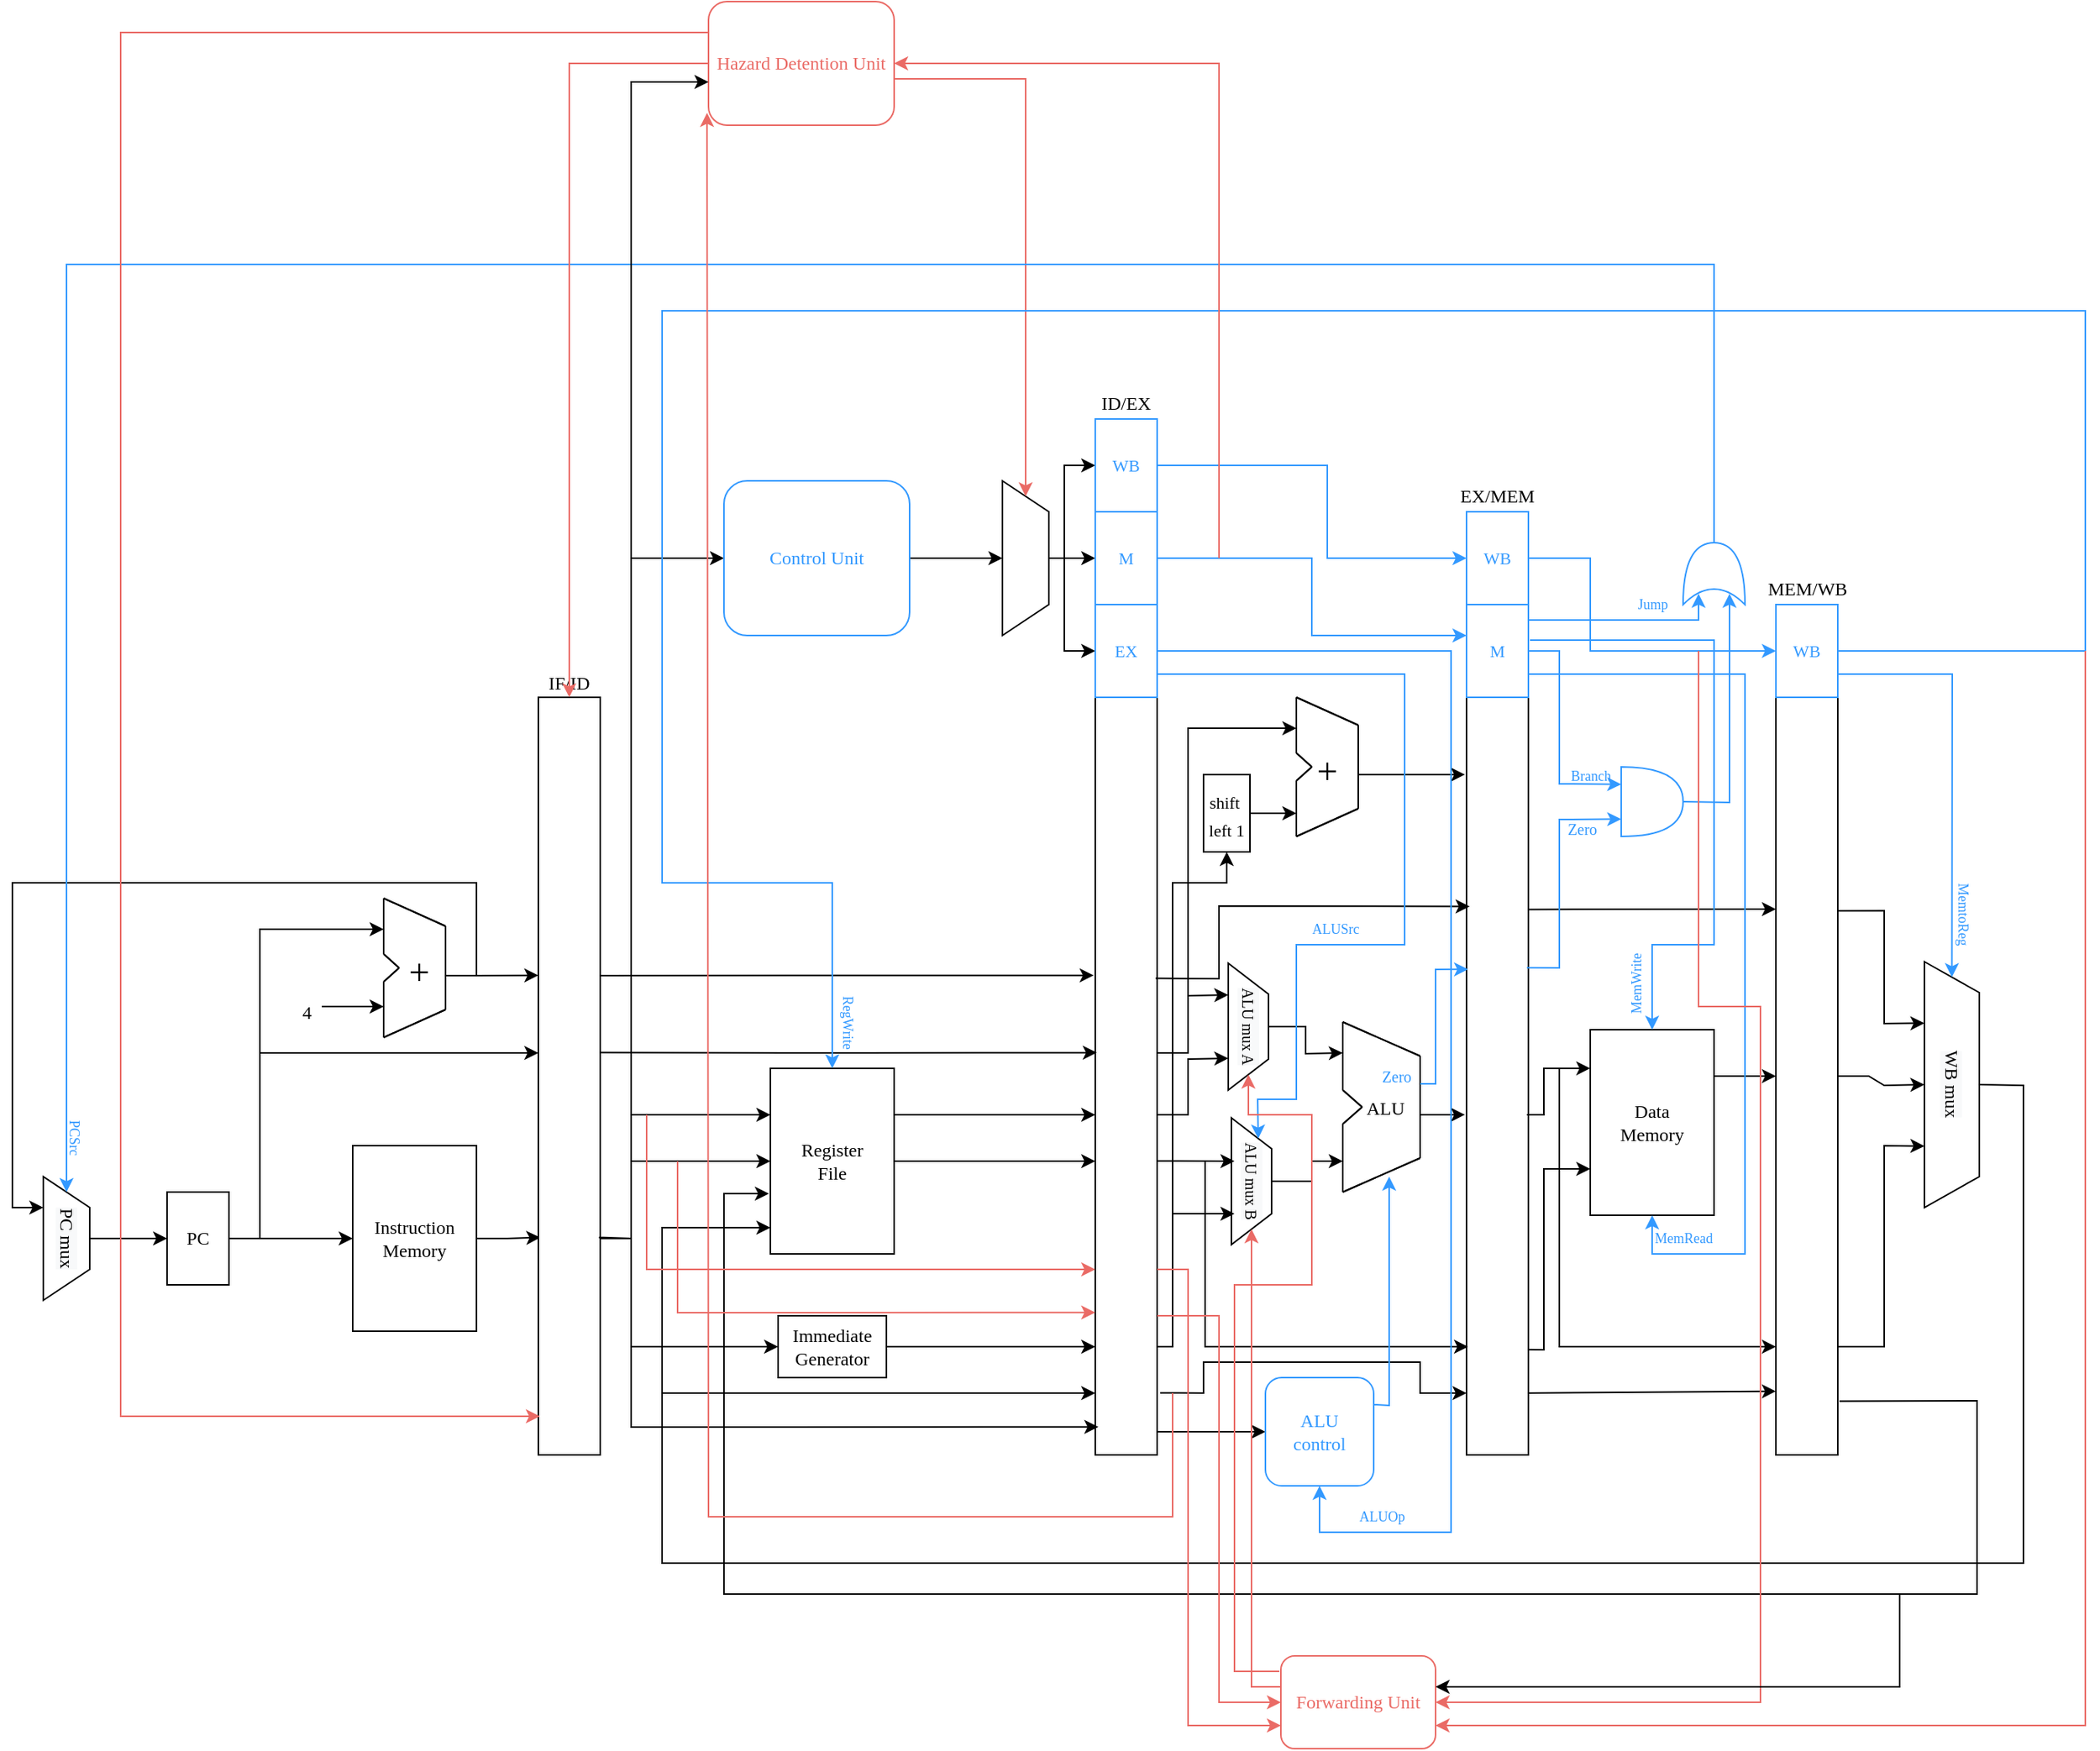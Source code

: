 <mxfile version="16.4.11" type="device"><diagram id="azKWPLhPDac-qttQemCD" name="Page-1"><mxGraphModel dx="1623" dy="1569" grid="1" gridSize="10" guides="1" tooltips="1" connect="1" arrows="1" fold="1" page="1" pageScale="1" pageWidth="827" pageHeight="1169" math="0" shadow="0"><root><mxCell id="0"/><mxCell id="1" value="Datapath" style="" parent="0"/><mxCell id="wjOAivdGiZ2GnUSQhhlL-72" style="edgeStyle=orthogonalEdgeStyle;rounded=0;orthogonalLoop=1;jettySize=auto;html=1;entryX=0.032;entryY=0.713;entryDx=0;entryDy=0;entryPerimeter=0;fontFamily=Computer Modern;fontSource=https%3A%2F%2Ffonts.googleapis.com%2Fcss%3Ffamily%3DComputer%2BModern;fontSize=12;" parent="1" source="wjOAivdGiZ2GnUSQhhlL-1" target="wjOAivdGiZ2GnUSQhhlL-71" edge="1"><mxGeometry relative="1" as="geometry"><Array as="points"/></mxGeometry></mxCell><mxCell id="wjOAivdGiZ2GnUSQhhlL-1" value="&lt;font face=&quot;Computer Modern&quot; data-font-src=&quot;https://fonts.googleapis.com/css?family=Computer+Modern&quot;&gt;Instruction&lt;br&gt;Memory&lt;/font&gt;" style="whiteSpace=wrap;html=1;" parent="1" vertex="1"><mxGeometry x="200" y="290" width="80" height="120" as="geometry"/></mxCell><mxCell id="wjOAivdGiZ2GnUSQhhlL-3" value="&lt;font face=&quot;Computer Modern&quot;&gt;Data &lt;br&gt;Memory&lt;/font&gt;" style="whiteSpace=wrap;html=1;" parent="1" vertex="1"><mxGeometry x="1000" y="215" width="80" height="120" as="geometry"/></mxCell><mxCell id="wjOAivdGiZ2GnUSQhhlL-65" style="edgeStyle=orthogonalEdgeStyle;rounded=0;orthogonalLoop=1;jettySize=auto;html=1;fontFamily=Computer Modern;fontSource=https%3A%2F%2Ffonts.googleapis.com%2Fcss%3Ffamily%3DComputer%2BModern;fontSize=12;" parent="1" source="wjOAivdGiZ2GnUSQhhlL-7" target="wjOAivdGiZ2GnUSQhhlL-63" edge="1"><mxGeometry relative="1" as="geometry"/></mxCell><mxCell id="wjOAivdGiZ2GnUSQhhlL-7" value="&lt;font face=&quot;Computer Modern&quot;&gt;&lt;span style=&quot;background-color: rgb(248 , 249 , 250)&quot;&gt;PC mux&lt;br&gt;&lt;/span&gt;&lt;/font&gt;" style="shape=trapezoid;perimeter=trapezoidPerimeter;whiteSpace=wrap;html=1;fixedSize=1;rotation=90;" parent="1" vertex="1"><mxGeometry x="-25" y="335" width="80" height="30" as="geometry"/></mxCell><mxCell id="wjOAivdGiZ2GnUSQhhlL-41" value="  ALU" style="group;fillColor=default;fontFamily=Computer Modern;fontSource=https%3A%2F%2Ffonts.googleapis.com%2Fcss%3Ffamily%3DComputer%2BModern;verticalAlign=middle;" parent="1" vertex="1" connectable="0"><mxGeometry x="840" y="210" width="50" height="110" as="geometry"/></mxCell><mxCell id="wjOAivdGiZ2GnUSQhhlL-13" value="" style="endArrow=none;html=1;rounded=0;" parent="wjOAivdGiZ2GnUSQhhlL-41" edge="1"><mxGeometry width="50" height="50" relative="1" as="geometry"><mxPoint y="44" as="sourcePoint"/><mxPoint as="targetPoint"/></mxGeometry></mxCell><mxCell id="wjOAivdGiZ2GnUSQhhlL-14" value="" style="endArrow=none;html=1;rounded=0;" parent="wjOAivdGiZ2GnUSQhhlL-41" edge="1"><mxGeometry width="50" height="50" relative="1" as="geometry"><mxPoint y="110.0" as="sourcePoint"/><mxPoint y="66" as="targetPoint"/><Array as="points"><mxPoint y="110.0"/></Array></mxGeometry></mxCell><mxCell id="wjOAivdGiZ2GnUSQhhlL-15" value="" style="endArrow=none;html=1;rounded=0;" parent="wjOAivdGiZ2GnUSQhhlL-41" edge="1"><mxGeometry width="50" height="50" relative="1" as="geometry"><mxPoint y="110.0" as="sourcePoint"/><mxPoint x="50" y="88" as="targetPoint"/></mxGeometry></mxCell><mxCell id="wjOAivdGiZ2GnUSQhhlL-16" value="" style="endArrow=none;html=1;rounded=0;" parent="wjOAivdGiZ2GnUSQhhlL-41" edge="1"><mxGeometry width="50" height="50" relative="1" as="geometry"><mxPoint as="sourcePoint"/><mxPoint x="50" y="22" as="targetPoint"/></mxGeometry></mxCell><mxCell id="wjOAivdGiZ2GnUSQhhlL-17" value="" style="endArrow=none;html=1;rounded=0;" parent="wjOAivdGiZ2GnUSQhhlL-41" edge="1"><mxGeometry width="50" height="50" relative="1" as="geometry"><mxPoint x="50" y="88" as="sourcePoint"/><mxPoint x="50" y="22" as="targetPoint"/></mxGeometry></mxCell><mxCell id="wjOAivdGiZ2GnUSQhhlL-18" value="" style="endArrow=none;html=1;rounded=0;" parent="wjOAivdGiZ2GnUSQhhlL-41" edge="1"><mxGeometry width="50" height="50" relative="1" as="geometry"><mxPoint x="12.5" y="55.0" as="sourcePoint"/><mxPoint y="44" as="targetPoint"/></mxGeometry></mxCell><mxCell id="wjOAivdGiZ2GnUSQhhlL-19" value="" style="endArrow=none;html=1;rounded=0;" parent="wjOAivdGiZ2GnUSQhhlL-41" edge="1"><mxGeometry width="50" height="50" relative="1" as="geometry"><mxPoint x="12.5" y="55.0" as="sourcePoint"/><mxPoint y="66" as="targetPoint"/></mxGeometry></mxCell><mxCell id="wjOAivdGiZ2GnUSQhhlL-20" value="" style="endArrow=none;html=1;rounded=0;" parent="wjOAivdGiZ2GnUSQhhlL-41" edge="1"><mxGeometry width="50" height="50" relative="1" as="geometry"><mxPoint y="44" as="sourcePoint"/><mxPoint as="targetPoint"/></mxGeometry></mxCell><mxCell id="wjOAivdGiZ2GnUSQhhlL-21" value="" style="endArrow=none;html=1;rounded=0;" parent="wjOAivdGiZ2GnUSQhhlL-41" edge="1"><mxGeometry width="50" height="50" relative="1" as="geometry"><mxPoint y="110.0" as="sourcePoint"/><mxPoint y="66" as="targetPoint"/><Array as="points"><mxPoint y="110.0"/></Array></mxGeometry></mxCell><mxCell id="wjOAivdGiZ2GnUSQhhlL-22" value="" style="endArrow=none;html=1;rounded=0;" parent="wjOAivdGiZ2GnUSQhhlL-41" edge="1"><mxGeometry width="50" height="50" relative="1" as="geometry"><mxPoint y="110.0" as="sourcePoint"/><mxPoint x="50" y="88" as="targetPoint"/></mxGeometry></mxCell><mxCell id="wjOAivdGiZ2GnUSQhhlL-23" value="" style="endArrow=none;html=1;rounded=0;" parent="wjOAivdGiZ2GnUSQhhlL-41" edge="1"><mxGeometry width="50" height="50" relative="1" as="geometry"><mxPoint as="sourcePoint"/><mxPoint x="50" y="22" as="targetPoint"/></mxGeometry></mxCell><mxCell id="wjOAivdGiZ2GnUSQhhlL-24" value="" style="endArrow=none;html=1;rounded=0;" parent="wjOAivdGiZ2GnUSQhhlL-41" edge="1"><mxGeometry width="50" height="50" relative="1" as="geometry"><mxPoint x="50" y="88" as="sourcePoint"/><mxPoint x="50" y="22" as="targetPoint"/></mxGeometry></mxCell><mxCell id="wjOAivdGiZ2GnUSQhhlL-25" value="" style="endArrow=none;html=1;rounded=0;" parent="wjOAivdGiZ2GnUSQhhlL-41" edge="1"><mxGeometry width="50" height="50" relative="1" as="geometry"><mxPoint x="12.5" y="55.0" as="sourcePoint"/><mxPoint y="44" as="targetPoint"/></mxGeometry></mxCell><mxCell id="wjOAivdGiZ2GnUSQhhlL-26" value="" style="endArrow=none;html=1;rounded=0;" parent="wjOAivdGiZ2GnUSQhhlL-41" edge="1"><mxGeometry width="50" height="50" relative="1" as="geometry"><mxPoint x="12.5" y="55.0" as="sourcePoint"/><mxPoint y="66" as="targetPoint"/></mxGeometry></mxCell><mxCell id="FfK5_H-MfMbyQARYvajO-124" value="&lt;font style=&quot;font-size: 10px&quot; color=&quot;#3399ff&quot;&gt;Zero&lt;/font&gt;" style="text;html=1;strokeColor=none;fillColor=none;align=center;verticalAlign=middle;whiteSpace=wrap;rounded=0;fontFamily=Computer Modern;fontSource=https%3A%2F%2Ffonts.googleapis.com%2Fcss%3Ffamily%3DComputer%2BModern;fontSize=12;fontColor=#000000;" parent="wjOAivdGiZ2GnUSQhhlL-41" vertex="1"><mxGeometry x="20" y="30" width="30" height="10" as="geometry"/></mxCell><mxCell id="wjOAivdGiZ2GnUSQhhlL-45" value=" +" style="group;fillColor=default;fontFamily=Computer Modern;fontSource=https%3A%2F%2Ffonts.googleapis.com%2Fcss%3Ffamily%3DComputer%2BModern;fontSize=24;verticalAlign=middle;align=center;" parent="1" vertex="1" connectable="0"><mxGeometry x="220" y="130" width="40" height="90" as="geometry"/></mxCell><mxCell id="wjOAivdGiZ2GnUSQhhlL-46" value="" style="endArrow=none;html=1;rounded=0;" parent="wjOAivdGiZ2GnUSQhhlL-45" edge="1"><mxGeometry width="50" height="50" relative="1" as="geometry"><mxPoint y="36" as="sourcePoint"/><mxPoint as="targetPoint"/></mxGeometry></mxCell><mxCell id="wjOAivdGiZ2GnUSQhhlL-47" value="" style="endArrow=none;html=1;rounded=0;" parent="wjOAivdGiZ2GnUSQhhlL-45" edge="1"><mxGeometry width="50" height="50" relative="1" as="geometry"><mxPoint y="90.0" as="sourcePoint"/><mxPoint y="54" as="targetPoint"/><Array as="points"><mxPoint y="90.0"/></Array></mxGeometry></mxCell><mxCell id="wjOAivdGiZ2GnUSQhhlL-48" value="" style="endArrow=none;html=1;rounded=0;" parent="wjOAivdGiZ2GnUSQhhlL-45" edge="1"><mxGeometry width="50" height="50" relative="1" as="geometry"><mxPoint y="90.0" as="sourcePoint"/><mxPoint x="40" y="72" as="targetPoint"/></mxGeometry></mxCell><mxCell id="wjOAivdGiZ2GnUSQhhlL-49" value="" style="endArrow=none;html=1;rounded=0;" parent="wjOAivdGiZ2GnUSQhhlL-45" edge="1"><mxGeometry width="50" height="50" relative="1" as="geometry"><mxPoint as="sourcePoint"/><mxPoint x="40" y="18" as="targetPoint"/></mxGeometry></mxCell><mxCell id="wjOAivdGiZ2GnUSQhhlL-50" value="" style="endArrow=none;html=1;rounded=0;" parent="wjOAivdGiZ2GnUSQhhlL-45" edge="1"><mxGeometry width="50" height="50" relative="1" as="geometry"><mxPoint x="40" y="72" as="sourcePoint"/><mxPoint x="40" y="18" as="targetPoint"/></mxGeometry></mxCell><mxCell id="wjOAivdGiZ2GnUSQhhlL-51" value="" style="endArrow=none;html=1;rounded=0;" parent="wjOAivdGiZ2GnUSQhhlL-45" edge="1"><mxGeometry width="50" height="50" relative="1" as="geometry"><mxPoint x="10" y="45.0" as="sourcePoint"/><mxPoint y="36" as="targetPoint"/></mxGeometry></mxCell><mxCell id="wjOAivdGiZ2GnUSQhhlL-52" value="" style="endArrow=none;html=1;rounded=0;" parent="wjOAivdGiZ2GnUSQhhlL-45" edge="1"><mxGeometry width="50" height="50" relative="1" as="geometry"><mxPoint x="10" y="45.0" as="sourcePoint"/><mxPoint y="54" as="targetPoint"/></mxGeometry></mxCell><mxCell id="wjOAivdGiZ2GnUSQhhlL-53" value="" style="endArrow=none;html=1;rounded=0;" parent="wjOAivdGiZ2GnUSQhhlL-45" edge="1"><mxGeometry width="50" height="50" relative="1" as="geometry"><mxPoint y="36" as="sourcePoint"/><mxPoint as="targetPoint"/></mxGeometry></mxCell><mxCell id="wjOAivdGiZ2GnUSQhhlL-54" value="" style="endArrow=none;html=1;rounded=0;" parent="wjOAivdGiZ2GnUSQhhlL-45" edge="1"><mxGeometry width="50" height="50" relative="1" as="geometry"><mxPoint y="90.0" as="sourcePoint"/><mxPoint y="54" as="targetPoint"/><Array as="points"><mxPoint y="90.0"/></Array></mxGeometry></mxCell><mxCell id="wjOAivdGiZ2GnUSQhhlL-55" value="" style="endArrow=none;html=1;rounded=0;" parent="wjOAivdGiZ2GnUSQhhlL-45" edge="1"><mxGeometry width="50" height="50" relative="1" as="geometry"><mxPoint y="90.0" as="sourcePoint"/><mxPoint x="40" y="72" as="targetPoint"/></mxGeometry></mxCell><mxCell id="wjOAivdGiZ2GnUSQhhlL-56" value="" style="endArrow=none;html=1;rounded=0;" parent="wjOAivdGiZ2GnUSQhhlL-45" edge="1"><mxGeometry width="50" height="50" relative="1" as="geometry"><mxPoint as="sourcePoint"/><mxPoint x="40" y="18" as="targetPoint"/></mxGeometry></mxCell><mxCell id="wjOAivdGiZ2GnUSQhhlL-57" value="" style="endArrow=none;html=1;rounded=0;" parent="wjOAivdGiZ2GnUSQhhlL-45" edge="1"><mxGeometry width="50" height="50" relative="1" as="geometry"><mxPoint x="40" y="72" as="sourcePoint"/><mxPoint x="40" y="18" as="targetPoint"/></mxGeometry></mxCell><mxCell id="wjOAivdGiZ2GnUSQhhlL-58" value="" style="endArrow=none;html=1;rounded=0;" parent="wjOAivdGiZ2GnUSQhhlL-45" edge="1"><mxGeometry width="50" height="50" relative="1" as="geometry"><mxPoint x="10" y="45.0" as="sourcePoint"/><mxPoint y="36" as="targetPoint"/></mxGeometry></mxCell><mxCell id="wjOAivdGiZ2GnUSQhhlL-59" value="" style="endArrow=none;html=1;rounded=0;" parent="wjOAivdGiZ2GnUSQhhlL-45" edge="1"><mxGeometry width="50" height="50" relative="1" as="geometry"><mxPoint x="10" y="45.0" as="sourcePoint"/><mxPoint y="54" as="targetPoint"/></mxGeometry></mxCell><mxCell id="wjOAivdGiZ2GnUSQhhlL-62" style="edgeStyle=orthogonalEdgeStyle;rounded=0;orthogonalLoop=1;jettySize=auto;html=1;fontFamily=Computer Modern;fontSource=https%3A%2F%2Ffonts.googleapis.com%2Fcss%3Ffamily%3DComputer%2BModern;fontSize=12;" parent="1" source="wjOAivdGiZ2GnUSQhhlL-61" edge="1"><mxGeometry relative="1" as="geometry"><mxPoint x="220" y="200" as="targetPoint"/></mxGeometry></mxCell><mxCell id="wjOAivdGiZ2GnUSQhhlL-61" value="&lt;font style=&quot;font-size: 12px&quot;&gt;4&lt;/font&gt;" style="text;html=1;align=center;verticalAlign=middle;resizable=0;points=[];autosize=1;strokeColor=none;fillColor=none;fontSize=24;fontFamily=Computer Modern;" parent="1" vertex="1"><mxGeometry x="160" y="180" width="20" height="40" as="geometry"/></mxCell><mxCell id="wjOAivdGiZ2GnUSQhhlL-64" style="edgeStyle=orthogonalEdgeStyle;rounded=0;orthogonalLoop=1;jettySize=auto;html=1;fontFamily=Computer Modern;fontSource=https%3A%2F%2Ffonts.googleapis.com%2Fcss%3Ffamily%3DComputer%2BModern;fontSize=12;" parent="1" source="wjOAivdGiZ2GnUSQhhlL-63" edge="1"><mxGeometry relative="1" as="geometry"><mxPoint x="220" y="150" as="targetPoint"/><Array as="points"><mxPoint x="140" y="350"/><mxPoint x="140" y="150"/></Array></mxGeometry></mxCell><mxCell id="wjOAivdGiZ2GnUSQhhlL-70" style="edgeStyle=orthogonalEdgeStyle;rounded=0;orthogonalLoop=1;jettySize=auto;html=1;entryX=0;entryY=0.5;entryDx=0;entryDy=0;fontFamily=Computer Modern;fontSource=https%3A%2F%2Ffonts.googleapis.com%2Fcss%3Ffamily%3DComputer%2BModern;fontSize=12;" parent="1" source="wjOAivdGiZ2GnUSQhhlL-63" target="wjOAivdGiZ2GnUSQhhlL-1" edge="1"><mxGeometry relative="1" as="geometry"/></mxCell><mxCell id="wjOAivdGiZ2GnUSQhhlL-122" style="edgeStyle=orthogonalEdgeStyle;rounded=0;orthogonalLoop=1;jettySize=auto;html=1;fontFamily=Computer Modern;fontSource=https%3A%2F%2Ffonts.googleapis.com%2Fcss%3Ffamily%3DComputer%2BModern;fontSize=24;fontColor=#3399FF;strokeColor=#000000;" parent="1" source="wjOAivdGiZ2GnUSQhhlL-63" target="wjOAivdGiZ2GnUSQhhlL-71" edge="1"><mxGeometry relative="1" as="geometry"><Array as="points"><mxPoint x="140" y="350"/><mxPoint x="140" y="230"/></Array></mxGeometry></mxCell><mxCell id="wjOAivdGiZ2GnUSQhhlL-63" value="&lt;font face=&quot;Computer Modern&quot;&gt;PC&lt;/font&gt;" style="whiteSpace=wrap;html=1;" parent="1" vertex="1"><mxGeometry x="80" y="320" width="40" height="60" as="geometry"/></mxCell><mxCell id="wjOAivdGiZ2GnUSQhhlL-69" value="" style="endArrow=classic;html=1;rounded=0;fontFamily=Computer Modern;fontSource=https%3A%2F%2Ffonts.googleapis.com%2Fcss%3Ffamily%3DComputer%2BModern;fontSize=12;entryX=0.25;entryY=1;entryDx=0;entryDy=0;" parent="1" target="wjOAivdGiZ2GnUSQhhlL-7" edge="1"><mxGeometry width="50" height="50" relative="1" as="geometry"><mxPoint x="260" y="180" as="sourcePoint"/><mxPoint x="230" y="280" as="targetPoint"/><Array as="points"><mxPoint x="280" y="180"/><mxPoint x="280" y="120"/><mxPoint x="-20" y="120"/><mxPoint x="-20" y="240"/><mxPoint x="-20" y="330"/></Array></mxGeometry></mxCell><mxCell id="wjOAivdGiZ2GnUSQhhlL-91" style="edgeStyle=orthogonalEdgeStyle;rounded=0;orthogonalLoop=1;jettySize=auto;html=1;entryX=0;entryY=0.25;entryDx=0;entryDy=0;fontFamily=Computer Modern;fontSource=https%3A%2F%2Ffonts.googleapis.com%2Fcss%3Ffamily%3DComputer%2BModern;fontSize=12;fontColor=#3399FF;strokeColor=#000000;" parent="1" source="wjOAivdGiZ2GnUSQhhlL-71" target="wjOAivdGiZ2GnUSQhhlL-74" edge="1"><mxGeometry relative="1" as="geometry"><Array as="points"><mxPoint x="380" y="350"/><mxPoint x="380" y="270"/></Array></mxGeometry></mxCell><mxCell id="wjOAivdGiZ2GnUSQhhlL-93" style="edgeStyle=orthogonalEdgeStyle;rounded=0;orthogonalLoop=1;jettySize=auto;html=1;fontFamily=Computer Modern;fontSource=https%3A%2F%2Ffonts.googleapis.com%2Fcss%3Ffamily%3DComputer%2BModern;fontSize=12;fontColor=#3399FF;strokeColor=#000000;" parent="1" source="wjOAivdGiZ2GnUSQhhlL-71" target="wjOAivdGiZ2GnUSQhhlL-74" edge="1"><mxGeometry relative="1" as="geometry"><Array as="points"><mxPoint x="380" y="350"/><mxPoint x="380" y="300"/></Array></mxGeometry></mxCell><mxCell id="wjOAivdGiZ2GnUSQhhlL-71" value="IF/ID" style="whiteSpace=wrap;html=1;fontFamily=Computer Modern;fontSource=https%3A%2F%2Ffonts.googleapis.com%2Fcss%3Ffamily%3DComputer%2BModern;fontSize=12;fillColor=default;align=center;verticalAlign=bottom;labelPosition=center;verticalLabelPosition=top;" parent="1" vertex="1"><mxGeometry x="320" width="40" height="490" as="geometry"/></mxCell><mxCell id="wjOAivdGiZ2GnUSQhhlL-134" style="edgeStyle=orthogonalEdgeStyle;rounded=0;orthogonalLoop=1;jettySize=auto;html=1;fontFamily=Computer Modern;fontSource=https%3A%2F%2Ffonts.googleapis.com%2Fcss%3Ffamily%3DComputer%2BModern;fontSize=24;fontColor=#3399FF;strokeColor=#000000;" parent="1" source="wjOAivdGiZ2GnUSQhhlL-74" target="wjOAivdGiZ2GnUSQhhlL-76" edge="1"><mxGeometry relative="1" as="geometry"><mxPoint x="650" y="300" as="targetPoint"/><Array as="points"><mxPoint x="650" y="300"/><mxPoint x="650" y="300"/></Array></mxGeometry></mxCell><mxCell id="wjOAivdGiZ2GnUSQhhlL-74" value="&lt;font face=&quot;Computer Modern&quot;&gt;Register &lt;br&gt;File&lt;/font&gt;" style="whiteSpace=wrap;html=1;" parent="1" vertex="1"><mxGeometry x="470" y="240" width="80" height="120" as="geometry"/></mxCell><mxCell id="wjOAivdGiZ2GnUSQhhlL-80" style="edgeStyle=orthogonalEdgeStyle;rounded=0;orthogonalLoop=1;jettySize=auto;html=1;fontFamily=Computer Modern;fontSource=https%3A%2F%2Ffonts.googleapis.com%2Fcss%3Ffamily%3DComputer%2BModern;fontSize=12;" parent="1" source="wjOAivdGiZ2GnUSQhhlL-75" target="wjOAivdGiZ2GnUSQhhlL-76" edge="1"><mxGeometry relative="1" as="geometry"><mxPoint x="679" y="420" as="targetPoint"/><Array as="points"><mxPoint x="670" y="420"/><mxPoint x="670" y="420"/></Array></mxGeometry></mxCell><mxCell id="wjOAivdGiZ2GnUSQhhlL-75" value="Immediate &lt;br&gt;Generator" style="rounded=1;whiteSpace=wrap;html=1;fontFamily=Computer Modern;fontSource=https%3A%2F%2Ffonts.googleapis.com%2Fcss%3Ffamily%3DComputer%2BModern;fontSize=12;fillColor=default;align=center;verticalAlign=middle;arcSize=0;" parent="1" vertex="1"><mxGeometry x="475" y="400" width="70" height="40" as="geometry"/></mxCell><mxCell id="wjOAivdGiZ2GnUSQhhlL-76" value="" style="whiteSpace=wrap;html=1;fontFamily=Computer Modern;fontSource=https%3A%2F%2Ffonts.googleapis.com%2Fcss%3Ffamily%3DComputer%2BModern;fontSize=12;fillColor=default;align=center;verticalAlign=bottom;labelPosition=center;verticalLabelPosition=top;" parent="1" vertex="1"><mxGeometry x="680" width="40" height="490" as="geometry"/></mxCell><mxCell id="wjOAivdGiZ2GnUSQhhlL-77" value="" style="whiteSpace=wrap;html=1;fontFamily=Computer Modern;fontSource=https%3A%2F%2Ffonts.googleapis.com%2Fcss%3Ffamily%3DComputer%2BModern;fontSize=12;fillColor=default;align=center;verticalAlign=bottom;labelPosition=center;verticalLabelPosition=top;" parent="1" vertex="1"><mxGeometry x="920" width="40" height="490" as="geometry"/></mxCell><mxCell id="wjOAivdGiZ2GnUSQhhlL-79" style="edgeStyle=orthogonalEdgeStyle;rounded=0;orthogonalLoop=1;jettySize=auto;html=1;fontFamily=Computer Modern;fontSource=https%3A%2F%2Ffonts.googleapis.com%2Fcss%3Ffamily%3DComputer%2BModern;fontSize=12;exitX=0.979;exitY=0.713;exitDx=0;exitDy=0;exitPerimeter=0;entryX=0;entryY=0.5;entryDx=0;entryDy=0;" parent="1" source="wjOAivdGiZ2GnUSQhhlL-71" target="wjOAivdGiZ2GnUSQhhlL-75" edge="1"><mxGeometry relative="1" as="geometry"><mxPoint x="290" y="359.99" as="sourcePoint"/><mxPoint x="420" y="350" as="targetPoint"/><Array as="points"><mxPoint x="362" y="349"/><mxPoint x="380" y="350"/><mxPoint x="380" y="420"/></Array></mxGeometry></mxCell><mxCell id="wjOAivdGiZ2GnUSQhhlL-84" style="edgeStyle=orthogonalEdgeStyle;rounded=0;orthogonalLoop=1;jettySize=auto;html=1;fontFamily=Computer Modern;fontSource=https%3A%2F%2Ffonts.googleapis.com%2Fcss%3Ffamily%3DComputer%2BModern;fontSize=12;" parent="1" source="wjOAivdGiZ2GnUSQhhlL-81" edge="1"><mxGeometry relative="1" as="geometry"><mxPoint x="840" y="230.0" as="targetPoint"/></mxGeometry></mxCell><mxCell id="wjOAivdGiZ2GnUSQhhlL-81" value="&lt;font face=&quot;Computer Modern&quot;&gt;&lt;span style=&quot;background-color: rgb(248 , 249 , 250)&quot;&gt;&lt;font style=&quot;font-size: 10px&quot;&gt;ALU mux A&lt;/font&gt;&lt;br&gt;&lt;/span&gt;&lt;/font&gt;" style="shape=trapezoid;perimeter=trapezoidPerimeter;whiteSpace=wrap;html=1;fixedSize=1;rotation=90;" parent="1" vertex="1"><mxGeometry x="738" y="200" width="82" height="26" as="geometry"/></mxCell><mxCell id="wjOAivdGiZ2GnUSQhhlL-89" value="&lt;font face=&quot;Computer Modern&quot;&gt;&lt;span style=&quot;background-color: rgb(248 , 249 , 250)&quot;&gt;WB mux&lt;br&gt;&lt;/span&gt;&lt;/font&gt;" style="shape=trapezoid;perimeter=trapezoidPerimeter;whiteSpace=wrap;html=1;fixedSize=1;rotation=90;" parent="1" vertex="1"><mxGeometry x="1154.25" y="232.75" width="159" height="35.5" as="geometry"/></mxCell><mxCell id="wjOAivdGiZ2GnUSQhhlL-135" style="edgeStyle=orthogonalEdgeStyle;rounded=0;orthogonalLoop=1;jettySize=auto;html=1;fontFamily=Computer Modern;fontSource=https%3A%2F%2Ffonts.googleapis.com%2Fcss%3Ffamily%3DComputer%2BModern;fontSize=24;fontColor=#3399FF;strokeColor=#000000;exitX=1;exitY=0.25;exitDx=0;exitDy=0;" parent="1" source="wjOAivdGiZ2GnUSQhhlL-74" target="wjOAivdGiZ2GnUSQhhlL-76" edge="1"><mxGeometry relative="1" as="geometry"><mxPoint x="691" y="310.37" as="targetPoint"/><mxPoint x="560" y="310" as="sourcePoint"/><Array as="points"><mxPoint x="650" y="270"/><mxPoint x="650" y="270"/></Array></mxGeometry></mxCell><mxCell id="FfK5_H-MfMbyQARYvajO-21" value="&lt;font face=&quot;Computer Modern&quot;&gt;&lt;span style=&quot;background-color: rgb(248 , 249 , 250)&quot;&gt;&lt;font style=&quot;font-size: 10px&quot;&gt;ALU mux B&lt;/font&gt;&lt;br&gt;&lt;/span&gt;&lt;/font&gt;" style="shape=trapezoid;perimeter=trapezoidPerimeter;whiteSpace=wrap;html=1;fixedSize=1;rotation=90;" parent="1" vertex="1"><mxGeometry x="740" y="300" width="82" height="26" as="geometry"/></mxCell><mxCell id="FfK5_H-MfMbyQARYvajO-24" value="+" style="group;fillColor=default;fontFamily=Computer Modern;fontSource=https%3A%2F%2Ffonts.googleapis.com%2Fcss%3Ffamily%3DComputer%2BModern;verticalAlign=middle;fontSize=24;" parent="1" vertex="1" connectable="0"><mxGeometry x="810" width="40" height="90" as="geometry"/></mxCell><mxCell id="FfK5_H-MfMbyQARYvajO-25" value="" style="endArrow=none;html=1;rounded=0;" parent="FfK5_H-MfMbyQARYvajO-24" edge="1"><mxGeometry width="50" height="50" relative="1" as="geometry"><mxPoint y="36" as="sourcePoint"/><mxPoint as="targetPoint"/></mxGeometry></mxCell><mxCell id="FfK5_H-MfMbyQARYvajO-26" value="" style="endArrow=none;html=1;rounded=0;" parent="FfK5_H-MfMbyQARYvajO-24" edge="1"><mxGeometry width="50" height="50" relative="1" as="geometry"><mxPoint y="90.0" as="sourcePoint"/><mxPoint y="54" as="targetPoint"/><Array as="points"><mxPoint y="90.0"/></Array></mxGeometry></mxCell><mxCell id="FfK5_H-MfMbyQARYvajO-27" value="" style="endArrow=none;html=1;rounded=0;" parent="FfK5_H-MfMbyQARYvajO-24" edge="1"><mxGeometry width="50" height="50" relative="1" as="geometry"><mxPoint y="90.0" as="sourcePoint"/><mxPoint x="40" y="72" as="targetPoint"/></mxGeometry></mxCell><mxCell id="FfK5_H-MfMbyQARYvajO-28" value="" style="endArrow=none;html=1;rounded=0;" parent="FfK5_H-MfMbyQARYvajO-24" edge="1"><mxGeometry width="50" height="50" relative="1" as="geometry"><mxPoint as="sourcePoint"/><mxPoint x="40" y="18" as="targetPoint"/></mxGeometry></mxCell><mxCell id="FfK5_H-MfMbyQARYvajO-29" value="" style="endArrow=none;html=1;rounded=0;" parent="FfK5_H-MfMbyQARYvajO-24" edge="1"><mxGeometry width="50" height="50" relative="1" as="geometry"><mxPoint x="40" y="72" as="sourcePoint"/><mxPoint x="40" y="18" as="targetPoint"/></mxGeometry></mxCell><mxCell id="FfK5_H-MfMbyQARYvajO-30" value="" style="endArrow=none;html=1;rounded=0;" parent="FfK5_H-MfMbyQARYvajO-24" edge="1"><mxGeometry width="50" height="50" relative="1" as="geometry"><mxPoint x="10" y="45.0" as="sourcePoint"/><mxPoint y="36" as="targetPoint"/></mxGeometry></mxCell><mxCell id="FfK5_H-MfMbyQARYvajO-31" value="" style="endArrow=none;html=1;rounded=0;" parent="FfK5_H-MfMbyQARYvajO-24" edge="1"><mxGeometry width="50" height="50" relative="1" as="geometry"><mxPoint x="10" y="45.0" as="sourcePoint"/><mxPoint y="54" as="targetPoint"/></mxGeometry></mxCell><mxCell id="FfK5_H-MfMbyQARYvajO-32" value="" style="endArrow=none;html=1;rounded=0;" parent="FfK5_H-MfMbyQARYvajO-24" edge="1"><mxGeometry width="50" height="50" relative="1" as="geometry"><mxPoint y="36" as="sourcePoint"/><mxPoint as="targetPoint"/></mxGeometry></mxCell><mxCell id="FfK5_H-MfMbyQARYvajO-33" value="" style="endArrow=none;html=1;rounded=0;" parent="FfK5_H-MfMbyQARYvajO-24" edge="1"><mxGeometry width="50" height="50" relative="1" as="geometry"><mxPoint y="90.0" as="sourcePoint"/><mxPoint y="54" as="targetPoint"/><Array as="points"><mxPoint y="90.0"/></Array></mxGeometry></mxCell><mxCell id="FfK5_H-MfMbyQARYvajO-34" value="" style="endArrow=none;html=1;rounded=0;" parent="FfK5_H-MfMbyQARYvajO-24" edge="1"><mxGeometry width="50" height="50" relative="1" as="geometry"><mxPoint y="90.0" as="sourcePoint"/><mxPoint x="40" y="72" as="targetPoint"/></mxGeometry></mxCell><mxCell id="FfK5_H-MfMbyQARYvajO-35" value="" style="endArrow=none;html=1;rounded=0;" parent="FfK5_H-MfMbyQARYvajO-24" edge="1"><mxGeometry width="50" height="50" relative="1" as="geometry"><mxPoint as="sourcePoint"/><mxPoint x="40" y="18" as="targetPoint"/></mxGeometry></mxCell><mxCell id="FfK5_H-MfMbyQARYvajO-36" value="" style="endArrow=none;html=1;rounded=0;" parent="FfK5_H-MfMbyQARYvajO-24" edge="1"><mxGeometry width="50" height="50" relative="1" as="geometry"><mxPoint x="40" y="72" as="sourcePoint"/><mxPoint x="40" y="18" as="targetPoint"/></mxGeometry></mxCell><mxCell id="FfK5_H-MfMbyQARYvajO-37" value="" style="endArrow=none;html=1;rounded=0;" parent="FfK5_H-MfMbyQARYvajO-24" edge="1"><mxGeometry width="50" height="50" relative="1" as="geometry"><mxPoint x="10" y="45.0" as="sourcePoint"/><mxPoint y="36" as="targetPoint"/></mxGeometry></mxCell><mxCell id="FfK5_H-MfMbyQARYvajO-38" value="" style="endArrow=none;html=1;rounded=0;" parent="FfK5_H-MfMbyQARYvajO-24" edge="1"><mxGeometry width="50" height="50" relative="1" as="geometry"><mxPoint x="10" y="45.0" as="sourcePoint"/><mxPoint y="54" as="targetPoint"/></mxGeometry></mxCell><mxCell id="FfK5_H-MfMbyQARYvajO-59" value="&lt;font style=&quot;font-size: 11px&quot;&gt;shift&amp;nbsp;&lt;br&gt;left 1&lt;/font&gt;" style="rounded=0;whiteSpace=wrap;html=1;fontFamily=Computer Modern;fontSource=https%3A%2F%2Ffonts.googleapis.com%2Fcss%3Ffamily%3DComputer%2BModern;fontSize=15;strokeColor=#000000;direction=south;" parent="1" vertex="1"><mxGeometry x="750" y="50" width="30" height="50" as="geometry"/></mxCell><mxCell id="FfK5_H-MfMbyQARYvajO-60" value="" style="endArrow=classic;html=1;rounded=0;fontFamily=Computer Modern;fontSource=https%3A%2F%2Ffonts.googleapis.com%2Fcss%3Ffamily%3DComputer%2BModern;fontSize=11;strokeColor=#000000;entryX=0.025;entryY=0.469;entryDx=0;entryDy=0;entryPerimeter=0;" parent="1" target="wjOAivdGiZ2GnUSQhhlL-76" edge="1"><mxGeometry width="50" height="50" relative="1" as="geometry"><mxPoint x="530" y="230" as="sourcePoint"/><mxPoint x="670" y="230" as="targetPoint"/></mxGeometry></mxCell><mxCell id="FfK5_H-MfMbyQARYvajO-61" value="" style="endArrow=classic;html=1;rounded=0;fontFamily=Computer Modern;fontSource=https%3A%2F%2Ffonts.googleapis.com%2Fcss%3Ffamily%3DComputer%2BModern;fontSize=11;strokeColor=#000000;entryX=1;entryY=0.5;entryDx=0;entryDy=0;" parent="1" target="FfK5_H-MfMbyQARYvajO-59" edge="1"><mxGeometry width="50" height="50" relative="1" as="geometry"><mxPoint x="720" y="420" as="sourcePoint"/><mxPoint x="830" y="270" as="targetPoint"/><Array as="points"><mxPoint x="730" y="420"/><mxPoint x="730" y="120"/><mxPoint x="765" y="120"/></Array></mxGeometry></mxCell><mxCell id="FfK5_H-MfMbyQARYvajO-62" value="" style="endArrow=classic;html=1;rounded=0;fontFamily=Computer Modern;fontSource=https%3A%2F%2Ffonts.googleapis.com%2Fcss%3Ffamily%3DComputer%2BModern;fontSize=11;strokeColor=#000000;exitX=0.5;exitY=0;exitDx=0;exitDy=0;" parent="1" source="FfK5_H-MfMbyQARYvajO-59" edge="1"><mxGeometry width="50" height="50" relative="1" as="geometry"><mxPoint x="780" y="210" as="sourcePoint"/><mxPoint x="810" y="75" as="targetPoint"/></mxGeometry></mxCell><mxCell id="FfK5_H-MfMbyQARYvajO-63" value="" style="endArrow=classic;html=1;rounded=0;fontFamily=Computer Modern;fontSource=https%3A%2F%2Ffonts.googleapis.com%2Fcss%3Ffamily%3DComputer%2BModern;fontSize=11;strokeColor=#000000;" parent="1" edge="1"><mxGeometry width="50" height="50" relative="1" as="geometry"><mxPoint x="740" y="200" as="sourcePoint"/><mxPoint x="810" y="20" as="targetPoint"/><Array as="points"><mxPoint x="740" y="20"/></Array></mxGeometry></mxCell><mxCell id="FfK5_H-MfMbyQARYvajO-64" value="" style="endArrow=classic;html=1;rounded=0;fontFamily=Computer Modern;fontSource=https%3A%2F%2Ffonts.googleapis.com%2Fcss%3Ffamily%3DComputer%2BModern;fontSize=11;strokeColor=#000000;entryX=-0.025;entryY=0.102;entryDx=0;entryDy=0;entryPerimeter=0;" parent="1" target="wjOAivdGiZ2GnUSQhhlL-77" edge="1"><mxGeometry width="50" height="50" relative="1" as="geometry"><mxPoint x="850" y="50" as="sourcePoint"/><mxPoint x="710" y="160" as="targetPoint"/></mxGeometry></mxCell><mxCell id="FfK5_H-MfMbyQARYvajO-65" value="" style="endArrow=classic;html=1;rounded=0;fontFamily=Computer Modern;fontSource=https%3A%2F%2Ffonts.googleapis.com%2Fcss%3Ffamily%3DComputer%2BModern;fontSize=11;strokeColor=#000000;entryX=-0.025;entryY=0.551;entryDx=0;entryDy=0;entryPerimeter=0;" parent="1" target="wjOAivdGiZ2GnUSQhhlL-77" edge="1"><mxGeometry width="50" height="50" relative="1" as="geometry"><mxPoint x="890" y="270" as="sourcePoint"/><mxPoint x="920" y="260" as="targetPoint"/></mxGeometry></mxCell><mxCell id="FfK5_H-MfMbyQARYvajO-66" value="" style="endArrow=classic;html=1;rounded=0;fontFamily=Computer Modern;fontSource=https%3A%2F%2Ffonts.googleapis.com%2Fcss%3Ffamily%3DComputer%2BModern;fontSize=11;strokeColor=#000000;" parent="1" edge="1"><mxGeometry width="50" height="50" relative="1" as="geometry"><mxPoint x="730" y="334" as="sourcePoint"/><mxPoint x="770" y="334" as="targetPoint"/></mxGeometry></mxCell><mxCell id="FfK5_H-MfMbyQARYvajO-67" value="" style="endArrow=classic;html=1;rounded=0;fontFamily=Computer Modern;fontSource=https%3A%2F%2Ffonts.googleapis.com%2Fcss%3Ffamily%3DComputer%2BModern;fontSize=11;strokeColor=#000000;" parent="1" edge="1"><mxGeometry width="50" height="50" relative="1" as="geometry"><mxPoint x="751" y="300" as="sourcePoint"/><mxPoint x="921" y="420" as="targetPoint"/><Array as="points"><mxPoint x="751" y="420"/></Array></mxGeometry></mxCell><mxCell id="FfK5_H-MfMbyQARYvajO-68" value="" style="endArrow=classic;html=1;rounded=0;fontFamily=Computer Modern;fontSource=https%3A%2F%2Ffonts.googleapis.com%2Fcss%3Ffamily%3DComputer%2BModern;fontSize=11;strokeColor=#000000;exitX=1;exitY=0.861;exitDx=0;exitDy=0;exitPerimeter=0;entryX=0;entryY=0.75;entryDx=0;entryDy=0;" parent="1" source="wjOAivdGiZ2GnUSQhhlL-77" target="wjOAivdGiZ2GnUSQhhlL-3" edge="1"><mxGeometry width="50" height="50" relative="1" as="geometry"><mxPoint x="660" y="320" as="sourcePoint"/><mxPoint x="710" y="270" as="targetPoint"/><Array as="points"><mxPoint x="970" y="422"/><mxPoint x="970" y="305"/></Array></mxGeometry></mxCell><mxCell id="FfK5_H-MfMbyQARYvajO-69" value="" style="endArrow=classic;html=1;rounded=0;fontFamily=Computer Modern;fontSource=https%3A%2F%2Ffonts.googleapis.com%2Fcss%3Ffamily%3DComputer%2BModern;fontSize=11;strokeColor=#000000;exitX=0.975;exitY=0.551;exitDx=0;exitDy=0;exitPerimeter=0;entryX=0;entryY=0.208;entryDx=0;entryDy=0;entryPerimeter=0;" parent="1" source="wjOAivdGiZ2GnUSQhhlL-77" target="wjOAivdGiZ2GnUSQhhlL-3" edge="1"><mxGeometry width="50" height="50" relative="1" as="geometry"><mxPoint x="660" y="320" as="sourcePoint"/><mxPoint x="710" y="270" as="targetPoint"/><Array as="points"><mxPoint x="970" y="270"/><mxPoint x="970" y="240"/></Array></mxGeometry></mxCell><mxCell id="FfK5_H-MfMbyQARYvajO-70" value="" style="endArrow=classic;html=1;rounded=0;fontFamily=Computer Modern;fontSource=https%3A%2F%2Ffonts.googleapis.com%2Fcss%3Ffamily%3DComputer%2BModern;fontSize=11;strokeColor=#000000;" parent="1" edge="1"><mxGeometry width="50" height="50" relative="1" as="geometry"><mxPoint x="980" y="240" as="sourcePoint"/><mxPoint x="1120" y="420" as="targetPoint"/><Array as="points"><mxPoint x="980" y="420"/></Array></mxGeometry></mxCell><mxCell id="FfK5_H-MfMbyQARYvajO-71" value="" style="endArrow=classic;html=1;rounded=0;fontFamily=Computer Modern;fontSource=https%3A%2F%2Ffonts.googleapis.com%2Fcss%3Ffamily%3DComputer%2BModern;fontSize=11;strokeColor=#000000;entryX=0.75;entryY=1;entryDx=0;entryDy=0;" parent="1" target="wjOAivdGiZ2GnUSQhhlL-89" edge="1"><mxGeometry width="50" height="50" relative="1" as="geometry"><mxPoint x="1160" y="420" as="sourcePoint"/><mxPoint x="1280" y="350" as="targetPoint"/><Array as="points"><mxPoint x="1190" y="420"/><mxPoint x="1190" y="290"/></Array></mxGeometry></mxCell><mxCell id="FfK5_H-MfMbyQARYvajO-72" value="" style="endArrow=classic;html=1;rounded=0;fontFamily=Computer Modern;fontSource=https%3A%2F%2Ffonts.googleapis.com%2Fcss%3Ffamily%3DComputer%2BModern;fontSize=11;strokeColor=#000000;entryX=0;entryY=0.367;entryDx=0;entryDy=0;entryPerimeter=0;" parent="1" target="wjOAivdGiZ2GnUSQhhlL-71" edge="1"><mxGeometry width="50" height="50" relative="1" as="geometry"><mxPoint x="280" y="180" as="sourcePoint"/><mxPoint x="380" y="320" as="targetPoint"/></mxGeometry></mxCell><mxCell id="FfK5_H-MfMbyQARYvajO-73" value="" style="endArrow=classic;html=1;rounded=0;fontFamily=Computer Modern;fontSource=https%3A%2F%2Ffonts.googleapis.com%2Fcss%3Ffamily%3DComputer%2BModern;fontSize=11;strokeColor=#000000;entryX=-0.025;entryY=0.367;entryDx=0;entryDy=0;entryPerimeter=0;" parent="1" target="wjOAivdGiZ2GnUSQhhlL-76" edge="1"><mxGeometry width="50" height="50" relative="1" as="geometry"><mxPoint x="360" y="180" as="sourcePoint"/><mxPoint x="380" y="320" as="targetPoint"/></mxGeometry></mxCell><mxCell id="FfK5_H-MfMbyQARYvajO-74" value="" style="endArrow=classic;html=1;rounded=0;fontFamily=Computer Modern;fontSource=https%3A%2F%2Ffonts.googleapis.com%2Fcss%3Ffamily%3DComputer%2BModern;fontSize=11;strokeColor=#000000;exitX=0.975;exitY=0.371;exitDx=0;exitDy=0;exitPerimeter=0;entryX=0.05;entryY=0.276;entryDx=0;entryDy=0;entryPerimeter=0;" parent="1" source="wjOAivdGiZ2GnUSQhhlL-76" target="wjOAivdGiZ2GnUSQhhlL-77" edge="1"><mxGeometry width="50" height="50" relative="1" as="geometry"><mxPoint x="780" y="370" as="sourcePoint"/><mxPoint x="830" y="320" as="targetPoint"/><Array as="points"><mxPoint x="760" y="182"/><mxPoint x="760" y="135"/></Array></mxGeometry></mxCell><mxCell id="FfK5_H-MfMbyQARYvajO-75" value="" style="endArrow=classic;html=1;rounded=0;fontFamily=Computer Modern;fontSource=https%3A%2F%2Ffonts.googleapis.com%2Fcss%3Ffamily%3DComputer%2BModern;fontSize=11;strokeColor=#000000;exitX=1;exitY=0.28;exitDx=0;exitDy=0;exitPerimeter=0;" parent="1" source="wjOAivdGiZ2GnUSQhhlL-77" edge="1"><mxGeometry width="50" height="50" relative="1" as="geometry"><mxPoint x="780" y="320" as="sourcePoint"/><mxPoint x="1120" y="137" as="targetPoint"/></mxGeometry></mxCell><mxCell id="FfK5_H-MfMbyQARYvajO-76" value="" style="endArrow=classic;html=1;rounded=0;fontFamily=Computer Modern;fontSource=https%3A%2F%2Ffonts.googleapis.com%2Fcss%3Ffamily%3DComputer%2BModern;fontSize=11;strokeColor=#000000;exitX=1;exitY=0.282;exitDx=0;exitDy=0;exitPerimeter=0;entryX=0.25;entryY=1;entryDx=0;entryDy=0;" parent="1" source="wjOAivdGiZ2GnUSQhhlL-78" target="wjOAivdGiZ2GnUSQhhlL-89" edge="1"><mxGeometry width="50" height="50" relative="1" as="geometry"><mxPoint x="970" y="320" as="sourcePoint"/><mxPoint x="1020" y="270" as="targetPoint"/><Array as="points"><mxPoint x="1190" y="138"/><mxPoint x="1190" y="211"/></Array></mxGeometry></mxCell><mxCell id="FfK5_H-MfMbyQARYvajO-77" value="" style="endArrow=classic;html=1;rounded=0;fontFamily=Computer Modern;fontSource=https%3A%2F%2Ffonts.googleapis.com%2Fcss%3Ffamily%3DComputer%2BModern;fontSize=11;strokeColor=#000000;exitX=1;exitY=0.5;exitDx=0;exitDy=0;entryX=0.5;entryY=1;entryDx=0;entryDy=0;" parent="1" source="wjOAivdGiZ2GnUSQhhlL-78" target="wjOAivdGiZ2GnUSQhhlL-89" edge="1"><mxGeometry width="50" height="50" relative="1" as="geometry"><mxPoint x="970" y="320" as="sourcePoint"/><mxPoint x="1020" y="270" as="targetPoint"/><Array as="points"><mxPoint x="1180" y="245"/><mxPoint x="1190" y="251"/></Array></mxGeometry></mxCell><mxCell id="FfK5_H-MfMbyQARYvajO-78" value="" style="endArrow=classic;html=1;rounded=0;fontFamily=Computer Modern;fontSource=https%3A%2F%2Ffonts.googleapis.com%2Fcss%3Ffamily%3DComputer%2BModern;fontSize=11;strokeColor=#000000;exitX=0.5;exitY=0;exitDx=0;exitDy=0;" parent="1" source="wjOAivdGiZ2GnUSQhhlL-89" edge="1"><mxGeometry width="50" height="50" relative="1" as="geometry"><mxPoint x="970" y="320" as="sourcePoint"/><mxPoint x="470" y="343" as="targetPoint"/><Array as="points"><mxPoint x="1280" y="251"/><mxPoint x="1280" y="560"/><mxPoint x="400" y="560"/><mxPoint x="400" y="343"/></Array></mxGeometry></mxCell><mxCell id="FfK5_H-MfMbyQARYvajO-106" value="&lt;font style=&quot;font-size: 12px&quot;&gt;ID/EX&lt;/font&gt;" style="text;html=1;align=center;verticalAlign=middle;whiteSpace=wrap;rounded=0;fontFamily=Computer Modern;fontSource=https%3A%2F%2Ffonts.googleapis.com%2Fcss%3Ffamily%3DComputer%2BModern;fontSize=11;" parent="1" vertex="1"><mxGeometry x="680" y="-200" width="40" height="20" as="geometry"/></mxCell><mxCell id="FfK5_H-MfMbyQARYvajO-107" value="EX/MEM" style="text;html=1;align=center;verticalAlign=middle;whiteSpace=wrap;rounded=0;fontFamily=Computer Modern;fontSource=https%3A%2F%2Ffonts.googleapis.com%2Fcss%3Ffamily%3DComputer%2BModern;fontSize=12;" parent="1" vertex="1"><mxGeometry x="920" y="-140" width="40" height="20" as="geometry"/></mxCell><mxCell id="FfK5_H-MfMbyQARYvajO-110" value="&lt;font color=&quot;#000000&quot;&gt;MEM/WB&lt;/font&gt;" style="text;html=1;align=center;verticalAlign=middle;resizable=0;points=[];autosize=1;strokeColor=none;fillColor=none;fontSize=12;fontFamily=Computer Modern;fontColor=#3399FF;" parent="1" vertex="1"><mxGeometry x="1105" y="-80" width="70" height="20" as="geometry"/></mxCell><mxCell id="FfK5_H-MfMbyQARYvajO-118" value="" style="endArrow=classic;html=1;rounded=0;fontFamily=Computer Modern;fontSource=https%3A%2F%2Ffonts.googleapis.com%2Fcss%3Ffamily%3DComputer%2BModern;fontSize=12;fontColor=#000000;strokeColor=#000000;entryX=0;entryY=0.5;entryDx=0;entryDy=0;" parent="1" target="wjOAivdGiZ2GnUSQhhlL-127" edge="1"><mxGeometry width="50" height="50" relative="1" as="geometry"><mxPoint x="380" y="280" as="sourcePoint"/><mxPoint x="370" y="210" as="targetPoint"/><Array as="points"><mxPoint x="380" y="-90"/></Array></mxGeometry></mxCell><mxCell id="FfK5_H-MfMbyQARYvajO-125" value="" style="endArrow=classic;html=1;rounded=0;fontFamily=Computer Modern;fontSource=https%3A%2F%2Ffonts.googleapis.com%2Fcss%3Ffamily%3DComputer%2BModern;fontSize=10;fontColor=#3399FF;strokeColor=#000000;entryX=0.05;entryY=0.963;entryDx=0;entryDy=0;entryPerimeter=0;" parent="1" target="wjOAivdGiZ2GnUSQhhlL-76" edge="1"><mxGeometry width="50" height="50" relative="1" as="geometry"><mxPoint x="380" y="420" as="sourcePoint"/><mxPoint x="760" y="320" as="targetPoint"/><Array as="points"><mxPoint x="380" y="472"/></Array></mxGeometry></mxCell><mxCell id="FfK5_H-MfMbyQARYvajO-126" value="" style="endArrow=classic;html=1;rounded=0;fontFamily=Computer Modern;fontSource=https%3A%2F%2Ffonts.googleapis.com%2Fcss%3Ffamily%3DComputer%2BModern;fontSize=10;fontColor=#3399FF;strokeColor=#000000;entryX=0;entryY=0.5;entryDx=0;entryDy=0;" parent="1" target="FfK5_H-MfMbyQARYvajO-120" edge="1"><mxGeometry width="50" height="50" relative="1" as="geometry"><mxPoint x="720" y="475" as="sourcePoint"/><mxPoint x="760" y="320" as="targetPoint"/></mxGeometry></mxCell><mxCell id="FfK5_H-MfMbyQARYvajO-147" value="" style="endArrow=classic;html=1;rounded=0;fontFamily=Computer Modern;fontSource=https%3A%2F%2Ffonts.googleapis.com%2Fcss%3Ffamily%3DComputer%2BModern;fontSize=9;fontColor=#3399FF;strokeColor=#000000;" parent="1" edge="1"><mxGeometry width="50" height="50" relative="1" as="geometry"><mxPoint x="400" y="450" as="sourcePoint"/><mxPoint x="680" y="450" as="targetPoint"/></mxGeometry></mxCell><mxCell id="FfK5_H-MfMbyQARYvajO-148" value="" style="endArrow=classic;html=1;rounded=0;fontFamily=Computer Modern;fontSource=https%3A%2F%2Ffonts.googleapis.com%2Fcss%3Ffamily%3DComputer%2BModern;fontSize=9;fontColor=#3399FF;strokeColor=#000000;exitX=1.05;exitY=0.918;exitDx=0;exitDy=0;exitPerimeter=0;" parent="1" source="wjOAivdGiZ2GnUSQhhlL-76" edge="1"><mxGeometry width="50" height="50" relative="1" as="geometry"><mxPoint x="760" y="480" as="sourcePoint"/><mxPoint x="920" y="450" as="targetPoint"/><Array as="points"><mxPoint x="750" y="450"/><mxPoint x="750" y="430"/><mxPoint x="890" y="430"/><mxPoint x="890" y="450"/></Array></mxGeometry></mxCell><mxCell id="FfK5_H-MfMbyQARYvajO-149" value="" style="endArrow=classic;html=1;rounded=0;fontFamily=Computer Modern;fontSource=https%3A%2F%2Ffonts.googleapis.com%2Fcss%3Ffamily%3DComputer%2BModern;fontSize=9;fontColor=#3399FF;strokeColor=#000000;entryX=0;entryY=0.916;entryDx=0;entryDy=0;entryPerimeter=0;" parent="1" target="wjOAivdGiZ2GnUSQhhlL-78" edge="1"><mxGeometry width="50" height="50" relative="1" as="geometry"><mxPoint x="960" y="450" as="sourcePoint"/><mxPoint x="1120" y="453" as="targetPoint"/></mxGeometry></mxCell><mxCell id="FfK5_H-MfMbyQARYvajO-150" value="" style="endArrow=classic;html=1;rounded=0;fontFamily=Computer Modern;fontSource=https%3A%2F%2Ffonts.googleapis.com%2Fcss%3Ffamily%3DComputer%2BModern;fontSize=9;fontColor=#3399FF;strokeColor=#000000;exitX=1.025;exitY=0.929;exitDx=0;exitDy=0;exitPerimeter=0;entryX=-0.012;entryY=0.675;entryDx=0;entryDy=0;entryPerimeter=0;" parent="1" source="wjOAivdGiZ2GnUSQhhlL-78" target="wjOAivdGiZ2GnUSQhhlL-74" edge="1"><mxGeometry width="50" height="50" relative="1" as="geometry"><mxPoint x="1070" y="420" as="sourcePoint"/><mxPoint x="330" y="520" as="targetPoint"/><Array as="points"><mxPoint x="1250" y="455"/><mxPoint x="1250" y="580"/><mxPoint x="440" y="580"/><mxPoint x="440" y="321"/></Array></mxGeometry></mxCell><mxCell id="SZNUvFIx4kTks9nQDp22-9" value="" style="shape=trapezoid;perimeter=trapezoidPerimeter;whiteSpace=wrap;html=1;fixedSize=1;fontColor=#EA6B66;strokeColor=#000000;direction=south;" vertex="1" parent="1"><mxGeometry x="620" y="-140" width="30" height="100" as="geometry"/></mxCell><mxCell id="SZNUvFIx4kTks9nQDp22-10" value="" style="endArrow=classic;html=1;rounded=0;fontColor=#EA6B66;strokeColor=#000000;exitX=1;exitY=0.5;exitDx=0;exitDy=0;entryX=0.5;entryY=1;entryDx=0;entryDy=0;" edge="1" parent="1" source="wjOAivdGiZ2GnUSQhhlL-127" target="SZNUvFIx4kTks9nQDp22-9"><mxGeometry width="50" height="50" relative="1" as="geometry"><mxPoint x="530" y="-10" as="sourcePoint"/><mxPoint x="580" y="-60" as="targetPoint"/></mxGeometry></mxCell><mxCell id="SZNUvFIx4kTks9nQDp22-11" value="" style="endArrow=classic;html=1;rounded=0;fontColor=#EA6B66;strokeColor=#000000;entryX=0.5;entryY=1;entryDx=0;entryDy=0;exitX=0.5;exitY=0;exitDx=0;exitDy=0;" edge="1" parent="1" source="SZNUvFIx4kTks9nQDp22-9" target="FfK5_H-MfMbyQARYvajO-100"><mxGeometry width="50" height="50" relative="1" as="geometry"><mxPoint x="530" y="-10" as="sourcePoint"/><mxPoint x="580" y="-60" as="targetPoint"/></mxGeometry></mxCell><mxCell id="SZNUvFIx4kTks9nQDp22-13" value="" style="endArrow=classic;html=1;rounded=0;fontColor=#EA6B66;strokeColor=#000000;entryX=0.5;entryY=1;entryDx=0;entryDy=0;" edge="1" parent="1" target="FfK5_H-MfMbyQARYvajO-101"><mxGeometry width="50" height="50" relative="1" as="geometry"><mxPoint x="660" y="-90" as="sourcePoint"/><mxPoint x="580" y="-60" as="targetPoint"/><Array as="points"><mxPoint x="660" y="-150"/></Array></mxGeometry></mxCell><mxCell id="SZNUvFIx4kTks9nQDp22-14" value="" style="endArrow=classic;html=1;rounded=0;fontColor=#EA6B66;strokeColor=#000000;entryX=0.5;entryY=1;entryDx=0;entryDy=0;" edge="1" parent="1" target="FfK5_H-MfMbyQARYvajO-99"><mxGeometry width="50" height="50" relative="1" as="geometry"><mxPoint x="660" y="-90" as="sourcePoint"/><mxPoint x="580" y="-60" as="targetPoint"/><Array as="points"><mxPoint x="660" y="-30"/></Array></mxGeometry></mxCell><mxCell id="SZNUvFIx4kTks9nQDp22-15" value="" style="endArrow=classic;html=1;rounded=0;fontColor=#EA6B66;strokeColor=#EA6B66;entryX=0;entryY=0.5;entryDx=0;entryDy=0;" edge="1" parent="1" target="SZNUvFIx4kTks9nQDp22-9"><mxGeometry width="50" height="50" relative="1" as="geometry"><mxPoint x="550" y="-400" as="sourcePoint"/><mxPoint x="580" y="-220" as="targetPoint"/><Array as="points"><mxPoint x="635" y="-400"/></Array></mxGeometry></mxCell><mxCell id="wjOAivdGiZ2GnUSQhhlL-124" value="Controls" parent="0"/><mxCell id="wjOAivdGiZ2GnUSQhhlL-126" value="&lt;font color=&quot;#ea6b66&quot;&gt;Hazard Detention Unit&lt;/font&gt;" style="rounded=1;whiteSpace=wrap;html=1;fontFamily=Computer Modern;fontSource=https%3A%2F%2Ffonts.googleapis.com%2Fcss%3Ffamily%3DComputer%2BModern;fontSize=12;fillColor=default;align=center;verticalAlign=middle;fontColor=#66B2FF;strokeColor=#EA6B66;" parent="wjOAivdGiZ2GnUSQhhlL-124" vertex="1"><mxGeometry x="430" y="-450" width="120" height="80" as="geometry"/></mxCell><mxCell id="wjOAivdGiZ2GnUSQhhlL-127" value="&lt;font color=&quot;#3399ff&quot;&gt;Control Unit&lt;/font&gt;" style="rounded=1;whiteSpace=wrap;html=1;fontFamily=Computer Modern;fontSource=https%3A%2F%2Ffonts.googleapis.com%2Fcss%3Ffamily%3DComputer%2BModern;fontSize=12;fillColor=default;align=center;verticalAlign=middle;fontColor=#66B2FF;strokeColor=#3399FF;" parent="wjOAivdGiZ2GnUSQhhlL-124" vertex="1"><mxGeometry x="440" y="-140" width="120" height="100" as="geometry"/></mxCell><mxCell id="wjOAivdGiZ2GnUSQhhlL-128" value="&lt;font color=&quot;#ea6b66&quot;&gt;Forwarding Unit&lt;/font&gt;" style="rounded=1;whiteSpace=wrap;html=1;fontFamily=Computer Modern;fontSource=https%3A%2F%2Ffonts.googleapis.com%2Fcss%3Ffamily%3DComputer%2BModern;fontSize=12;fillColor=default;align=center;verticalAlign=middle;fontColor=#66B2FF;strokeColor=#EA6B66;" parent="wjOAivdGiZ2GnUSQhhlL-124" vertex="1"><mxGeometry x="800" y="620" width="100" height="60" as="geometry"/></mxCell><mxCell id="FfK5_H-MfMbyQARYvajO-4" value="" style="endArrow=classic;html=1;rounded=0;exitX=0.5;exitY=0;exitDx=0;exitDy=0;" parent="wjOAivdGiZ2GnUSQhhlL-124" source="FfK5_H-MfMbyQARYvajO-21" edge="1"><mxGeometry width="50" height="50" relative="1" as="geometry"><mxPoint x="390" y="200" as="sourcePoint"/><mxPoint x="840" y="300" as="targetPoint"/><Array as="points"><mxPoint x="820" y="313"/><mxPoint x="820" y="300"/></Array></mxGeometry></mxCell><mxCell id="FfK5_H-MfMbyQARYvajO-39" value="" style="endArrow=none;html=1;rounded=0;fontSize=15;exitX=1;exitY=0.469;exitDx=0;exitDy=0;exitPerimeter=0;" parent="wjOAivdGiZ2GnUSQhhlL-124" source="wjOAivdGiZ2GnUSQhhlL-71" edge="1"><mxGeometry width="50" height="50" relative="1" as="geometry"><mxPoint x="500" y="220" as="sourcePoint"/><mxPoint x="530" y="230" as="targetPoint"/></mxGeometry></mxCell><mxCell id="FfK5_H-MfMbyQARYvajO-43" value="" style="endArrow=classic;html=1;rounded=0;fontSize=15;entryX=0.25;entryY=1;entryDx=0;entryDy=0;" parent="wjOAivdGiZ2GnUSQhhlL-124" target="wjOAivdGiZ2GnUSQhhlL-81" edge="1"><mxGeometry width="50" height="50" relative="1" as="geometry"><mxPoint x="720" y="230" as="sourcePoint"/><mxPoint x="830" y="220" as="targetPoint"/><Array as="points"><mxPoint x="740" y="230"/><mxPoint x="740" y="193"/></Array></mxGeometry></mxCell><mxCell id="FfK5_H-MfMbyQARYvajO-44" value="" style="endArrow=classic;html=1;rounded=0;fontSize=15;exitX=1;exitY=0.551;exitDx=0;exitDy=0;exitPerimeter=0;entryX=0.75;entryY=1;entryDx=0;entryDy=0;" parent="wjOAivdGiZ2GnUSQhhlL-124" source="wjOAivdGiZ2GnUSQhhlL-76" target="wjOAivdGiZ2GnUSQhhlL-81" edge="1"><mxGeometry width="50" height="50" relative="1" as="geometry"><mxPoint x="780" y="270" as="sourcePoint"/><mxPoint x="830" y="220" as="targetPoint"/><Array as="points"><mxPoint x="740" y="270"/><mxPoint x="740" y="234"/></Array></mxGeometry></mxCell><mxCell id="FfK5_H-MfMbyQARYvajO-45" value="" style="endArrow=classic;html=1;rounded=0;fontSize=15;exitX=1;exitY=0.612;exitDx=0;exitDy=0;exitPerimeter=0;" parent="wjOAivdGiZ2GnUSQhhlL-124" source="wjOAivdGiZ2GnUSQhhlL-76" edge="1"><mxGeometry width="50" height="50" relative="1" as="geometry"><mxPoint x="780" y="270" as="sourcePoint"/><mxPoint x="770" y="300" as="targetPoint"/></mxGeometry></mxCell><mxCell id="FfK5_H-MfMbyQARYvajO-50" value="" style="endArrow=classic;html=1;rounded=0;fontSize=15;exitX=1;exitY=0.25;exitDx=0;exitDy=0;" parent="wjOAivdGiZ2GnUSQhhlL-124" source="wjOAivdGiZ2GnUSQhhlL-3" target="wjOAivdGiZ2GnUSQhhlL-78" edge="1"><mxGeometry width="50" height="50" relative="1" as="geometry"><mxPoint x="780" y="270" as="sourcePoint"/><mxPoint x="830" y="220" as="targetPoint"/></mxGeometry></mxCell><mxCell id="FfK5_H-MfMbyQARYvajO-55" value="" style="shape=or;whiteSpace=wrap;html=1;fontFamily=Computer Modern;fontSource=https%3A%2F%2Ffonts.googleapis.com%2Fcss%3Ffamily%3DComputer%2BModern;fontSize=15;strokeColor=#3399FF;" parent="wjOAivdGiZ2GnUSQhhlL-124" vertex="1"><mxGeometry x="1020" y="45" width="40" height="45" as="geometry"/></mxCell><mxCell id="FfK5_H-MfMbyQARYvajO-79" value="" style="endArrow=classic;html=1;rounded=0;fontFamily=Computer Modern;fontSource=https%3A%2F%2Ffonts.googleapis.com%2Fcss%3Ffamily%3DComputer%2BModern;fontSize=11;strokeColor=#3399FF;entryX=0.025;entryY=0.359;entryDx=0;entryDy=0;entryPerimeter=0;" parent="wjOAivdGiZ2GnUSQhhlL-124" target="wjOAivdGiZ2GnUSQhhlL-77" edge="1"><mxGeometry width="50" height="50" relative="1" as="geometry"><mxPoint x="890" y="250" as="sourcePoint"/><mxPoint x="770" y="110" as="targetPoint"/><Array as="points"><mxPoint x="900" y="250"/><mxPoint x="900" y="176"/></Array></mxGeometry></mxCell><mxCell id="FfK5_H-MfMbyQARYvajO-80" value="" style="endArrow=classic;html=1;rounded=0;fontFamily=Computer Modern;fontSource=https%3A%2F%2Ffonts.googleapis.com%2Fcss%3Ffamily%3DComputer%2BModern;fontSize=11;strokeColor=#3399FF;exitX=0.975;exitY=0.357;exitDx=0;exitDy=0;exitPerimeter=0;entryX=0;entryY=0.75;entryDx=0;entryDy=0;entryPerimeter=0;" parent="wjOAivdGiZ2GnUSQhhlL-124" source="wjOAivdGiZ2GnUSQhhlL-77" target="FfK5_H-MfMbyQARYvajO-55" edge="1"><mxGeometry width="50" height="50" relative="1" as="geometry"><mxPoint x="720" y="160" as="sourcePoint"/><mxPoint x="770" y="110" as="targetPoint"/><Array as="points"><mxPoint x="980" y="175"/><mxPoint x="980" y="79"/></Array></mxGeometry></mxCell><mxCell id="FfK5_H-MfMbyQARYvajO-81" value="" style="shape=xor;whiteSpace=wrap;html=1;fontFamily=Computer Modern;fontSource=https%3A%2F%2Ffonts.googleapis.com%2Fcss%3Ffamily%3DComputer%2BModern;fontSize=11;strokeColor=#3399FF;direction=north;" parent="wjOAivdGiZ2GnUSQhhlL-124" vertex="1"><mxGeometry x="1060" y="-100" width="40" height="40" as="geometry"/></mxCell><mxCell id="FfK5_H-MfMbyQARYvajO-83" value="" style="endArrow=classic;html=1;rounded=0;fontFamily=Computer Modern;fontSource=https%3A%2F%2Ffonts.googleapis.com%2Fcss%3Ffamily%3DComputer%2BModern;fontSize=11;strokeColor=#3399FF;exitX=1;exitY=0.5;exitDx=0;exitDy=0;exitPerimeter=0;entryX=0.175;entryY=0.75;entryDx=0;entryDy=0;entryPerimeter=0;" parent="wjOAivdGiZ2GnUSQhhlL-124" source="FfK5_H-MfMbyQARYvajO-55" target="FfK5_H-MfMbyQARYvajO-81" edge="1"><mxGeometry width="50" height="50" relative="1" as="geometry"><mxPoint x="790" y="110" as="sourcePoint"/><mxPoint x="840" y="60" as="targetPoint"/><Array as="points"><mxPoint x="1090" y="68"/></Array></mxGeometry></mxCell><mxCell id="FfK5_H-MfMbyQARYvajO-88" value="" style="swimlane;startSize=0;fontFamily=Computer Modern;fontSource=https%3A%2F%2Ffonts.googleapis.com%2Fcss%3Ffamily%3DComputer%2BModern;fontSize=11;strokeColor=#3399FF;" parent="wjOAivdGiZ2GnUSQhhlL-124" vertex="1"><mxGeometry x="1120" y="20" width="40" height="470" as="geometry"/></mxCell><mxCell id="wjOAivdGiZ2GnUSQhhlL-78" value="" style="whiteSpace=wrap;html=1;fontFamily=Computer Modern;fontSource=https%3A%2F%2Ffonts.googleapis.com%2Fcss%3Ffamily%3DComputer%2BModern;fontSize=12;fillColor=default;align=center;verticalAlign=bottom;labelPosition=center;verticalLabelPosition=top;" parent="FfK5_H-MfMbyQARYvajO-88" vertex="1"><mxGeometry y="-20" width="40" height="490" as="geometry"/></mxCell><mxCell id="FfK5_H-MfMbyQARYvajO-96" value="&lt;font color=&quot;#3399ff&quot;&gt;WB&lt;/font&gt;" style="rounded=0;whiteSpace=wrap;html=1;fontFamily=Computer Modern;fontSource=https%3A%2F%2Ffonts.googleapis.com%2Fcss%3Ffamily%3DComputer%2BModern;fontSize=11;strokeColor=#3399FF;direction=south;" parent="wjOAivdGiZ2GnUSQhhlL-124" vertex="1"><mxGeometry x="1120" y="-60" width="40" height="60" as="geometry"/></mxCell><mxCell id="FfK5_H-MfMbyQARYvajO-97" value="&lt;font color=&quot;#3399ff&quot;&gt;M&lt;/font&gt;" style="rounded=0;whiteSpace=wrap;html=1;fontFamily=Computer Modern;fontSource=https%3A%2F%2Ffonts.googleapis.com%2Fcss%3Ffamily%3DComputer%2BModern;fontSize=11;strokeColor=#3399FF;direction=south;" parent="wjOAivdGiZ2GnUSQhhlL-124" vertex="1"><mxGeometry x="920" y="-60" width="40" height="60" as="geometry"/></mxCell><mxCell id="FfK5_H-MfMbyQARYvajO-98" value="&lt;font color=&quot;#3399ff&quot;&gt;WB&lt;/font&gt;" style="rounded=0;whiteSpace=wrap;html=1;fontFamily=Computer Modern;fontSource=https%3A%2F%2Ffonts.googleapis.com%2Fcss%3Ffamily%3DComputer%2BModern;fontSize=11;strokeColor=#3399FF;direction=south;" parent="wjOAivdGiZ2GnUSQhhlL-124" vertex="1"><mxGeometry x="920" y="-120" width="40" height="60" as="geometry"/></mxCell><mxCell id="FfK5_H-MfMbyQARYvajO-99" value="&lt;font color=&quot;#3399ff&quot;&gt;EX&lt;/font&gt;" style="rounded=0;whiteSpace=wrap;html=1;fontFamily=Computer Modern;fontSource=https%3A%2F%2Ffonts.googleapis.com%2Fcss%3Ffamily%3DComputer%2BModern;fontSize=11;strokeColor=#3399FF;direction=south;" parent="wjOAivdGiZ2GnUSQhhlL-124" vertex="1"><mxGeometry x="680" y="-60" width="40" height="60" as="geometry"/></mxCell><mxCell id="FfK5_H-MfMbyQARYvajO-100" value="&lt;font color=&quot;#3399ff&quot;&gt;M&lt;/font&gt;" style="rounded=0;whiteSpace=wrap;html=1;fontFamily=Computer Modern;fontSource=https%3A%2F%2Ffonts.googleapis.com%2Fcss%3Ffamily%3DComputer%2BModern;fontSize=11;strokeColor=#3399FF;direction=south;" parent="wjOAivdGiZ2GnUSQhhlL-124" vertex="1"><mxGeometry x="680" y="-120" width="40" height="60" as="geometry"/></mxCell><mxCell id="FfK5_H-MfMbyQARYvajO-101" value="&lt;font color=&quot;#3399ff&quot;&gt;WB&lt;/font&gt;" style="rounded=0;whiteSpace=wrap;html=1;fontFamily=Computer Modern;fontSource=https%3A%2F%2Ffonts.googleapis.com%2Fcss%3Ffamily%3DComputer%2BModern;fontSize=11;strokeColor=#3399FF;direction=south;" parent="wjOAivdGiZ2GnUSQhhlL-124" vertex="1"><mxGeometry x="680" y="-180" width="40" height="60" as="geometry"/></mxCell><mxCell id="FfK5_H-MfMbyQARYvajO-102" value="" style="endArrow=classic;html=1;rounded=0;fontFamily=Computer Modern;fontSource=https%3A%2F%2Ffonts.googleapis.com%2Fcss%3Ffamily%3DComputer%2BModern;fontSize=11;fontColor=#3399FF;strokeColor=#3399FF;exitX=0.5;exitY=0;exitDx=0;exitDy=0;" parent="wjOAivdGiZ2GnUSQhhlL-124" source="FfK5_H-MfMbyQARYvajO-100" edge="1"><mxGeometry width="50" height="50" relative="1" as="geometry"><mxPoint x="690" y="50" as="sourcePoint"/><mxPoint x="920" y="-40" as="targetPoint"/><Array as="points"><mxPoint x="820" y="-90"/><mxPoint x="820" y="-40"/></Array></mxGeometry></mxCell><mxCell id="FfK5_H-MfMbyQARYvajO-103" value="" style="endArrow=classic;html=1;rounded=0;fontFamily=Computer Modern;fontSource=https%3A%2F%2Ffonts.googleapis.com%2Fcss%3Ffamily%3DComputer%2BModern;fontSize=11;fontColor=#3399FF;strokeColor=#3399FF;entryX=0.175;entryY=0.25;entryDx=0;entryDy=0;entryPerimeter=0;" parent="wjOAivdGiZ2GnUSQhhlL-124" target="FfK5_H-MfMbyQARYvajO-81" edge="1"><mxGeometry width="50" height="50" relative="1" as="geometry"><mxPoint x="960" y="-50" as="sourcePoint"/><mxPoint x="740" as="targetPoint"/><Array as="points"><mxPoint x="1070" y="-50"/></Array></mxGeometry></mxCell><mxCell id="FfK5_H-MfMbyQARYvajO-104" value="" style="endArrow=classic;html=1;rounded=0;fontFamily=Computer Modern;fontSource=https%3A%2F%2Ffonts.googleapis.com%2Fcss%3Ffamily%3DComputer%2BModern;fontSize=11;fontColor=#3399FF;strokeColor=#3399FF;exitX=1;exitY=0.5;exitDx=0;exitDy=0;exitPerimeter=0;entryX=0;entryY=0.5;entryDx=0;entryDy=0;" parent="wjOAivdGiZ2GnUSQhhlL-124" source="FfK5_H-MfMbyQARYvajO-81" target="wjOAivdGiZ2GnUSQhhlL-7" edge="1"><mxGeometry width="50" height="50" relative="1" as="geometry"><mxPoint x="690" y="-50" as="sourcePoint"/><mxPoint x="10" y="50" as="targetPoint"/><Array as="points"><mxPoint x="1080" y="-280"/><mxPoint x="15" y="-280"/></Array></mxGeometry></mxCell><mxCell id="FfK5_H-MfMbyQARYvajO-119" value="" style="endArrow=classic;html=1;rounded=0;fontFamily=Computer Modern;fontSource=https%3A%2F%2Ffonts.googleapis.com%2Fcss%3Ffamily%3DComputer%2BModern;fontSize=12;fontColor=#000000;strokeColor=#EA6B66;entryX=0.025;entryY=0.949;entryDx=0;entryDy=0;entryPerimeter=0;exitX=0;exitY=0.25;exitDx=0;exitDy=0;" parent="wjOAivdGiZ2GnUSQhhlL-124" source="wjOAivdGiZ2GnUSQhhlL-126" target="wjOAivdGiZ2GnUSQhhlL-71" edge="1"><mxGeometry width="50" height="50" relative="1" as="geometry"><mxPoint x="60" y="180" as="sourcePoint"/><mxPoint x="250" y="460" as="targetPoint"/><Array as="points"><mxPoint x="50" y="-430"/><mxPoint x="50" y="465"/></Array></mxGeometry></mxCell><mxCell id="FfK5_H-MfMbyQARYvajO-120" value="&lt;font color=&quot;#3399ff&quot;&gt;ALU&lt;br&gt;control&lt;br&gt;&lt;/font&gt;" style="rounded=1;whiteSpace=wrap;html=1;fontFamily=Computer Modern;fontSource=https%3A%2F%2Ffonts.googleapis.com%2Fcss%3Ffamily%3DComputer%2BModern;fontSize=12;fillColor=default;align=center;verticalAlign=middle;fontColor=#66B2FF;strokeColor=#3399FF;" parent="wjOAivdGiZ2GnUSQhhlL-124" vertex="1"><mxGeometry x="790" y="440" width="70" height="70" as="geometry"/></mxCell><mxCell id="FfK5_H-MfMbyQARYvajO-121" value="" style="endArrow=classic;html=1;rounded=0;fontFamily=Computer Modern;fontSource=https%3A%2F%2Ffonts.googleapis.com%2Fcss%3Ffamily%3DComputer%2BModern;fontSize=12;fontColor=#000000;strokeColor=#3399FF;exitX=1;exitY=0.25;exitDx=0;exitDy=0;" parent="wjOAivdGiZ2GnUSQhhlL-124" source="FfK5_H-MfMbyQARYvajO-120" edge="1"><mxGeometry width="50" height="50" relative="1" as="geometry"><mxPoint x="710" y="480" as="sourcePoint"/><mxPoint x="870" y="310" as="targetPoint"/><Array as="points"><mxPoint x="870" y="458"/></Array></mxGeometry></mxCell><mxCell id="FfK5_H-MfMbyQARYvajO-122" value="" style="endArrow=classic;html=1;rounded=0;fontFamily=Computer Modern;fontSource=https%3A%2F%2Ffonts.googleapis.com%2Fcss%3Ffamily%3DComputer%2BModern;fontSize=12;fontColor=#000000;strokeColor=#3399FF;exitX=0.5;exitY=0;exitDx=0;exitDy=0;entryX=0.5;entryY=1;entryDx=0;entryDy=0;" parent="wjOAivdGiZ2GnUSQhhlL-124" source="FfK5_H-MfMbyQARYvajO-99" target="FfK5_H-MfMbyQARYvajO-120" edge="1"><mxGeometry width="50" height="50" relative="1" as="geometry"><mxPoint x="710" y="320" as="sourcePoint"/><mxPoint x="830" y="540" as="targetPoint"/><Array as="points"><mxPoint x="910" y="-30"/><mxPoint x="910" y="540"/><mxPoint x="825" y="540"/></Array></mxGeometry></mxCell><mxCell id="FfK5_H-MfMbyQARYvajO-123" value="" style="endArrow=classic;html=1;rounded=0;fontFamily=Computer Modern;fontSource=https%3A%2F%2Ffonts.googleapis.com%2Fcss%3Ffamily%3DComputer%2BModern;fontSize=12;fontColor=#000000;strokeColor=#3399FF;entryX=0;entryY=0.25;entryDx=0;entryDy=0;exitX=0.75;exitY=0;exitDx=0;exitDy=0;" parent="wjOAivdGiZ2GnUSQhhlL-124" source="FfK5_H-MfMbyQARYvajO-99" target="FfK5_H-MfMbyQARYvajO-21" edge="1"><mxGeometry width="50" height="50" relative="1" as="geometry"><mxPoint x="880" y="-30" as="sourcePoint"/><mxPoint x="880" y="20" as="targetPoint"/><Array as="points"><mxPoint x="880" y="-15"/><mxPoint x="880" y="160"/><mxPoint x="810" y="160"/><mxPoint x="810" y="260"/><mxPoint x="785" y="260"/></Array></mxGeometry></mxCell><mxCell id="FfK5_H-MfMbyQARYvajO-127" value="" style="endArrow=classic;html=1;rounded=0;fontFamily=Computer Modern;fontSource=https%3A%2F%2Ffonts.googleapis.com%2Fcss%3Ffamily%3DComputer%2BModern;fontSize=10;fontColor=#3399FF;strokeColor=#3399FF;exitX=0.5;exitY=0;exitDx=0;exitDy=0;entryX=0.5;entryY=1;entryDx=0;entryDy=0;" parent="wjOAivdGiZ2GnUSQhhlL-124" source="FfK5_H-MfMbyQARYvajO-101" target="FfK5_H-MfMbyQARYvajO-98" edge="1"><mxGeometry width="50" height="50" relative="1" as="geometry"><mxPoint x="710" y="-50" as="sourcePoint"/><mxPoint x="760" y="-100" as="targetPoint"/><Array as="points"><mxPoint x="830" y="-150"/><mxPoint x="830" y="-90"/></Array></mxGeometry></mxCell><mxCell id="FfK5_H-MfMbyQARYvajO-128" value="" style="endArrow=classic;html=1;rounded=0;fontFamily=Computer Modern;fontSource=https%3A%2F%2Ffonts.googleapis.com%2Fcss%3Ffamily%3DComputer%2BModern;fontSize=10;fontColor=#3399FF;strokeColor=#3399FF;exitX=0.5;exitY=0;exitDx=0;exitDy=0;entryX=0.5;entryY=1;entryDx=0;entryDy=0;" parent="wjOAivdGiZ2GnUSQhhlL-124" source="FfK5_H-MfMbyQARYvajO-98" target="FfK5_H-MfMbyQARYvajO-96" edge="1"><mxGeometry width="50" height="50" relative="1" as="geometry"><mxPoint x="710" y="-50" as="sourcePoint"/><mxPoint x="760" y="-100" as="targetPoint"/><Array as="points"><mxPoint x="1000" y="-90"/><mxPoint x="1000" y="-30"/></Array></mxGeometry></mxCell><mxCell id="FfK5_H-MfMbyQARYvajO-129" value="" style="endArrow=classic;html=1;rounded=0;fontFamily=Computer Modern;fontSource=https%3A%2F%2Ffonts.googleapis.com%2Fcss%3Ffamily%3DComputer%2BModern;fontSize=10;fontColor=#3399FF;strokeColor=#3399FF;exitX=0.5;exitY=0;exitDx=0;exitDy=0;entryX=0;entryY=0.25;entryDx=0;entryDy=0;entryPerimeter=0;" parent="wjOAivdGiZ2GnUSQhhlL-124" source="FfK5_H-MfMbyQARYvajO-97" target="FfK5_H-MfMbyQARYvajO-55" edge="1"><mxGeometry width="50" height="50" relative="1" as="geometry"><mxPoint x="710" as="sourcePoint"/><mxPoint x="760" y="-50" as="targetPoint"/><Array as="points"><mxPoint x="980" y="-30"/><mxPoint x="980" y="56"/></Array></mxGeometry></mxCell><mxCell id="FfK5_H-MfMbyQARYvajO-130" value="" style="endArrow=classic;html=1;rounded=0;fontFamily=Computer Modern;fontSource=https%3A%2F%2Ffonts.googleapis.com%2Fcss%3Ffamily%3DComputer%2BModern;fontSize=10;fontColor=#3399FF;strokeColor=#3399FF;entryX=0.5;entryY=0;entryDx=0;entryDy=0;exitX=0.5;exitY=0;exitDx=0;exitDy=0;" parent="wjOAivdGiZ2GnUSQhhlL-124" source="FfK5_H-MfMbyQARYvajO-96" target="wjOAivdGiZ2GnUSQhhlL-74" edge="1"><mxGeometry width="50" height="50" relative="1" as="geometry"><mxPoint x="1290" y="-90" as="sourcePoint"/><mxPoint x="760" as="targetPoint"/><Array as="points"><mxPoint x="1320" y="-30"/><mxPoint x="1320" y="-250"/><mxPoint x="400" y="-250"/><mxPoint x="400" y="120"/><mxPoint x="510" y="120"/></Array></mxGeometry></mxCell><mxCell id="FfK5_H-MfMbyQARYvajO-131" value="" style="endArrow=classic;html=1;rounded=0;fontFamily=Computer Modern;fontSource=https%3A%2F%2Ffonts.googleapis.com%2Fcss%3Ffamily%3DComputer%2BModern;fontSize=10;fontColor=#3399FF;strokeColor=#3399FF;exitX=0.75;exitY=0;exitDx=0;exitDy=0;entryX=0;entryY=0.5;entryDx=0;entryDy=0;" parent="wjOAivdGiZ2GnUSQhhlL-124" source="FfK5_H-MfMbyQARYvajO-96" target="wjOAivdGiZ2GnUSQhhlL-89" edge="1"><mxGeometry width="50" height="50" relative="1" as="geometry"><mxPoint x="1130" y="160" as="sourcePoint"/><mxPoint x="1180" y="110" as="targetPoint"/><Array as="points"><mxPoint x="1234" y="-15"/></Array></mxGeometry></mxCell><mxCell id="FfK5_H-MfMbyQARYvajO-132" value="" style="endArrow=classic;html=1;rounded=0;fontFamily=Computer Modern;fontSource=https%3A%2F%2Ffonts.googleapis.com%2Fcss%3Ffamily%3DComputer%2BModern;fontSize=10;fontColor=#3399FF;strokeColor=#3399FF;exitX=0.383;exitY=-0.025;exitDx=0;exitDy=0;entryX=0.5;entryY=0;entryDx=0;entryDy=0;exitPerimeter=0;" parent="wjOAivdGiZ2GnUSQhhlL-124" source="FfK5_H-MfMbyQARYvajO-97" target="wjOAivdGiZ2GnUSQhhlL-3" edge="1"><mxGeometry width="50" height="50" relative="1" as="geometry"><mxPoint x="1030" y="160" as="sourcePoint"/><mxPoint x="1080" y="110" as="targetPoint"/><Array as="points"><mxPoint x="1080" y="-37"/><mxPoint x="1080" y="160"/><mxPoint x="1040" y="160"/></Array></mxGeometry></mxCell><mxCell id="FfK5_H-MfMbyQARYvajO-133" value="" style="endArrow=classic;html=1;rounded=0;fontFamily=Computer Modern;fontSource=https%3A%2F%2Ffonts.googleapis.com%2Fcss%3Ffamily%3DComputer%2BModern;fontSize=10;fontColor=#3399FF;strokeColor=#3399FF;entryX=0.5;entryY=1;entryDx=0;entryDy=0;exitX=0.75;exitY=0;exitDx=0;exitDy=0;" parent="wjOAivdGiZ2GnUSQhhlL-124" source="FfK5_H-MfMbyQARYvajO-97" target="wjOAivdGiZ2GnUSQhhlL-3" edge="1"><mxGeometry width="50" height="50" relative="1" as="geometry"><mxPoint x="1100" y="170" as="sourcePoint"/><mxPoint x="1080" y="160" as="targetPoint"/><Array as="points"><mxPoint x="1100" y="-15"/><mxPoint x="1100" y="360"/><mxPoint x="1040" y="360"/></Array></mxGeometry></mxCell><mxCell id="FfK5_H-MfMbyQARYvajO-134" value="&lt;font style=&quot;font-size: 9px&quot;&gt;Branch&lt;/font&gt;" style="text;html=1;align=center;verticalAlign=middle;resizable=0;points=[];autosize=1;strokeColor=none;fillColor=none;fontSize=10;fontFamily=Computer Modern;fontColor=#3399FF;" parent="wjOAivdGiZ2GnUSQhhlL-124" vertex="1"><mxGeometry x="980" y="40" width="40" height="20" as="geometry"/></mxCell><mxCell id="FfK5_H-MfMbyQARYvajO-135" value="&lt;font style=&quot;font-size: 10px&quot; color=&quot;#3399ff&quot;&gt;Zero&lt;/font&gt;" style="text;html=1;strokeColor=none;fillColor=none;align=center;verticalAlign=middle;whiteSpace=wrap;rounded=0;fontFamily=Computer Modern;fontSource=https%3A%2F%2Ffonts.googleapis.com%2Fcss%3Ffamily%3DComputer%2BModern;fontSize=12;fontColor=#000000;" parent="wjOAivdGiZ2GnUSQhhlL-124" vertex="1"><mxGeometry x="980" y="80" width="30" height="10" as="geometry"/></mxCell><mxCell id="FfK5_H-MfMbyQARYvajO-136" value="Jump" style="text;html=1;align=center;verticalAlign=middle;resizable=0;points=[];autosize=1;strokeColor=none;fillColor=none;fontSize=9;fontFamily=Computer Modern;fontColor=#3399FF;" parent="wjOAivdGiZ2GnUSQhhlL-124" vertex="1"><mxGeometry x="1020" y="-70" width="40" height="20" as="geometry"/></mxCell><mxCell id="FfK5_H-MfMbyQARYvajO-137" value="MemRead" style="text;html=1;align=center;verticalAlign=middle;resizable=0;points=[];autosize=1;strokeColor=none;fillColor=none;fontSize=9;fontFamily=Computer Modern;fontColor=#3399FF;" parent="wjOAivdGiZ2GnUSQhhlL-124" vertex="1"><mxGeometry x="1035" y="340" width="50" height="20" as="geometry"/></mxCell><mxCell id="FfK5_H-MfMbyQARYvajO-139" value="MemWrite" style="text;html=1;strokeColor=none;fillColor=none;align=center;verticalAlign=middle;whiteSpace=wrap;rounded=0;fontFamily=Computer Modern;fontSource=https%3A%2F%2Ffonts.googleapis.com%2Fcss%3Ffamily%3DComputer%2BModern;fontSize=9;fontColor=#3399FF;rotation=270;" parent="wjOAivdGiZ2GnUSQhhlL-124" vertex="1"><mxGeometry x="1000" y="170" width="60" height="30" as="geometry"/></mxCell><mxCell id="FfK5_H-MfMbyQARYvajO-140" value="MemtoReg" style="text;html=1;align=center;verticalAlign=middle;resizable=0;points=[];autosize=1;strokeColor=none;fillColor=none;fontSize=9;fontFamily=Computer Modern;fontColor=#3399FF;rotation=90;" parent="wjOAivdGiZ2GnUSQhhlL-124" vertex="1"><mxGeometry x="1211" y="130" width="60" height="20" as="geometry"/></mxCell><mxCell id="FfK5_H-MfMbyQARYvajO-142" value="ALUOp" style="text;html=1;align=center;verticalAlign=middle;resizable=0;points=[];autosize=1;strokeColor=none;fillColor=none;fontSize=9;fontFamily=Computer Modern;fontColor=#3399FF;" parent="wjOAivdGiZ2GnUSQhhlL-124" vertex="1"><mxGeometry x="840" y="520" width="50" height="20" as="geometry"/></mxCell><mxCell id="FfK5_H-MfMbyQARYvajO-143" value="ALUSrc" style="text;html=1;align=center;verticalAlign=middle;resizable=0;points=[];autosize=1;strokeColor=none;fillColor=none;fontSize=9;fontFamily=Computer Modern;fontColor=#3399FF;rotation=0;" parent="wjOAivdGiZ2GnUSQhhlL-124" vertex="1"><mxGeometry x="810" y="140" width="50" height="20" as="geometry"/></mxCell><mxCell id="FfK5_H-MfMbyQARYvajO-144" value="RegWrite" style="text;html=1;align=center;verticalAlign=middle;resizable=0;points=[];autosize=1;strokeColor=none;fillColor=none;fontSize=9;fontFamily=Computer Modern;fontColor=#3399FF;rotation=90;" parent="wjOAivdGiZ2GnUSQhhlL-124" vertex="1"><mxGeometry x="495" y="200" width="50" height="20" as="geometry"/></mxCell><mxCell id="FfK5_H-MfMbyQARYvajO-146" value="PCSrc" style="text;html=1;strokeColor=none;fillColor=none;align=center;verticalAlign=middle;whiteSpace=wrap;rounded=0;fontFamily=Computer Modern;fontSource=https%3A%2F%2Ffonts.googleapis.com%2Fcss%3Ffamily%3DComputer%2BModern;fontSize=9;fontColor=#3399FF;rotation=90;" parent="wjOAivdGiZ2GnUSQhhlL-124" vertex="1"><mxGeometry x="-10" y="270" width="60" height="30" as="geometry"/></mxCell><mxCell id="FfK5_H-MfMbyQARYvajO-153" value="" style="endArrow=classic;html=1;rounded=0;fontFamily=Computer Modern;fontSource=https%3A%2F%2Ffonts.googleapis.com%2Fcss%3Ffamily%3DComputer%2BModern;fontSize=9;fontColor=#3399FF;strokeColor=#EA6B66;entryX=1;entryY=0.5;entryDx=0;entryDy=0;" parent="wjOAivdGiZ2GnUSQhhlL-124" target="wjOAivdGiZ2GnUSQhhlL-81" edge="1"><mxGeometry width="50" height="50" relative="1" as="geometry"><mxPoint x="799" y="630" as="sourcePoint"/><mxPoint x="670" y="370" as="targetPoint"/><Array as="points"><mxPoint x="770" y="630"/><mxPoint x="770" y="380"/><mxPoint x="820" y="380"/><mxPoint x="820" y="270"/><mxPoint x="779" y="270"/></Array></mxGeometry></mxCell><mxCell id="FfK5_H-MfMbyQARYvajO-154" value="" style="endArrow=classic;html=1;rounded=0;fontFamily=Computer Modern;fontSource=https%3A%2F%2Ffonts.googleapis.com%2Fcss%3Ffamily%3DComputer%2BModern;fontSize=9;fontColor=#3399FF;strokeColor=#EA6B66;entryX=1;entryY=0.5;entryDx=0;entryDy=0;" parent="wjOAivdGiZ2GnUSQhhlL-124" target="FfK5_H-MfMbyQARYvajO-21" edge="1"><mxGeometry width="50" height="50" relative="1" as="geometry"><mxPoint x="800" y="640" as="sourcePoint"/><mxPoint x="670" y="490" as="targetPoint"/><Array as="points"><mxPoint x="781" y="640"/><mxPoint x="781" y="370"/></Array></mxGeometry></mxCell><mxCell id="FfK5_H-MfMbyQARYvajO-155" value="" style="endArrow=classic;html=1;rounded=0;fontFamily=Computer Modern;fontSource=https%3A%2F%2Ffonts.googleapis.com%2Fcss%3Ffamily%3DComputer%2BModern;fontSize=9;fontColor=#3399FF;strokeColor=#EA6B66;entryX=1;entryY=0.5;entryDx=0;entryDy=0;" parent="wjOAivdGiZ2GnUSQhhlL-124" target="wjOAivdGiZ2GnUSQhhlL-128" edge="1"><mxGeometry width="50" height="50" relative="1" as="geometry"><mxPoint x="1070" y="-30" as="sourcePoint"/><mxPoint x="1110" y="330" as="targetPoint"/><Array as="points"><mxPoint x="1070" y="200"/><mxPoint x="1110" y="200"/><mxPoint x="1110" y="650"/></Array></mxGeometry></mxCell><mxCell id="FfK5_H-MfMbyQARYvajO-156" value="" style="endArrow=classic;html=1;rounded=0;fontFamily=Computer Modern;fontSource=https%3A%2F%2Ffonts.googleapis.com%2Fcss%3Ffamily%3DComputer%2BModern;fontSize=9;fontColor=#3399FF;strokeColor=#EA6B66;entryX=1;entryY=0.75;entryDx=0;entryDy=0;" parent="wjOAivdGiZ2GnUSQhhlL-124" target="wjOAivdGiZ2GnUSQhhlL-128" edge="1"><mxGeometry width="50" height="50" relative="1" as="geometry"><mxPoint x="1320" y="-30" as="sourcePoint"/><mxPoint x="910" y="670" as="targetPoint"/><Array as="points"><mxPoint x="1320" y="665"/></Array></mxGeometry></mxCell><mxCell id="FfK5_H-MfMbyQARYvajO-157" value="" style="endArrow=classic;html=1;rounded=0;fontFamily=Computer Modern;fontSource=https%3A%2F%2Ffonts.googleapis.com%2Fcss%3Ffamily%3DComputer%2BModern;fontSize=9;fontColor=#3399FF;strokeColor=#EA6B66;entryX=0.5;entryY=0;entryDx=0;entryDy=0;exitX=0;exitY=0.5;exitDx=0;exitDy=0;" parent="wjOAivdGiZ2GnUSQhhlL-124" source="wjOAivdGiZ2GnUSQhhlL-126" target="wjOAivdGiZ2GnUSQhhlL-71" edge="1"><mxGeometry width="50" height="50" relative="1" as="geometry"><mxPoint x="320" y="-200" as="sourcePoint"/><mxPoint x="370" y="-250" as="targetPoint"/><Array as="points"><mxPoint x="340" y="-410"/></Array></mxGeometry></mxCell><mxCell id="FfK5_H-MfMbyQARYvajO-158" value="" style="endArrow=classic;html=1;rounded=0;fontFamily=Computer Modern;fontSource=https%3A%2F%2Ffonts.googleapis.com%2Fcss%3Ffamily%3DComputer%2BModern;fontSize=9;fontColor=#3399FF;strokeColor=#EA6B66;entryX=1;entryY=0.5;entryDx=0;entryDy=0;" parent="wjOAivdGiZ2GnUSQhhlL-124" target="wjOAivdGiZ2GnUSQhhlL-126" edge="1"><mxGeometry width="50" height="50" relative="1" as="geometry"><mxPoint x="760" y="-90" as="sourcePoint"/><mxPoint x="740" y="-250" as="targetPoint"/><Array as="points"><mxPoint x="760" y="-410"/></Array></mxGeometry></mxCell><mxCell id="FfK5_H-MfMbyQARYvajO-160" value="" style="endArrow=classic;html=1;rounded=0;fontFamily=Computer Modern;fontSource=https%3A%2F%2Ffonts.googleapis.com%2Fcss%3Ffamily%3DComputer%2BModern;fontSize=9;fontColor=#3399FF;strokeColor=#000000;" parent="wjOAivdGiZ2GnUSQhhlL-124" edge="1"><mxGeometry width="50" height="50" relative="1" as="geometry"><mxPoint x="1200" y="580" as="sourcePoint"/><mxPoint x="900" y="640" as="targetPoint"/><Array as="points"><mxPoint x="1200" y="640"/></Array></mxGeometry></mxCell><mxCell id="SZNUvFIx4kTks9nQDp22-1" value="" style="endArrow=classic;html=1;rounded=0;strokeColor=#EA6B66;" edge="1" parent="wjOAivdGiZ2GnUSQhhlL-124"><mxGeometry width="50" height="50" relative="1" as="geometry"><mxPoint x="390" y="270" as="sourcePoint"/><mxPoint x="680" y="370" as="targetPoint"/><Array as="points"><mxPoint x="390" y="370"/></Array></mxGeometry></mxCell><mxCell id="SZNUvFIx4kTks9nQDp22-2" value="" style="endArrow=classic;html=1;rounded=0;entryX=0;entryY=0.812;entryDx=0;entryDy=0;entryPerimeter=0;strokeColor=#EA6B66;" edge="1" parent="wjOAivdGiZ2GnUSQhhlL-124" target="wjOAivdGiZ2GnUSQhhlL-76"><mxGeometry width="50" height="50" relative="1" as="geometry"><mxPoint x="410" y="300" as="sourcePoint"/><mxPoint x="650" y="360" as="targetPoint"/><Array as="points"><mxPoint x="410" y="398"/></Array></mxGeometry></mxCell><mxCell id="SZNUvFIx4kTks9nQDp22-3" value="" style="endArrow=classic;html=1;rounded=0;fontColor=#EA6B66;strokeColor=#EA6B66;entryX=0;entryY=0.75;entryDx=0;entryDy=0;" edge="1" parent="wjOAivdGiZ2GnUSQhhlL-124" target="wjOAivdGiZ2GnUSQhhlL-128"><mxGeometry width="50" height="50" relative="1" as="geometry"><mxPoint x="720" y="370" as="sourcePoint"/><mxPoint x="750" y="520" as="targetPoint"/><Array as="points"><mxPoint x="740" y="370"/><mxPoint x="740" y="665"/></Array></mxGeometry></mxCell><mxCell id="SZNUvFIx4kTks9nQDp22-4" value="" style="endArrow=classic;html=1;rounded=0;fontColor=#EA6B66;strokeColor=#EA6B66;entryX=0;entryY=0.5;entryDx=0;entryDy=0;" edge="1" parent="wjOAivdGiZ2GnUSQhhlL-124" target="wjOAivdGiZ2GnUSQhhlL-128"><mxGeometry width="50" height="50" relative="1" as="geometry"><mxPoint x="720" y="400" as="sourcePoint"/><mxPoint x="750" y="520" as="targetPoint"/><Array as="points"><mxPoint x="760" y="400"/><mxPoint x="760" y="650"/></Array></mxGeometry></mxCell><mxCell id="SZNUvFIx4kTks9nQDp22-5" value="" style="endArrow=classic;html=1;rounded=0;fontColor=#EA6B66;strokeColor=#000000;entryX=0;entryY=0.65;entryDx=0;entryDy=0;entryPerimeter=0;" edge="1" parent="wjOAivdGiZ2GnUSQhhlL-124" target="wjOAivdGiZ2GnUSQhhlL-126"><mxGeometry width="50" height="50" relative="1" as="geometry"><mxPoint x="380" y="-90" as="sourcePoint"/><mxPoint x="580" y="-280" as="targetPoint"/><Array as="points"><mxPoint x="380" y="-398"/></Array></mxGeometry></mxCell><mxCell id="SZNUvFIx4kTks9nQDp22-7" value="" style="endArrow=classic;html=1;rounded=0;fontColor=#EA6B66;strokeColor=#EA6B66;entryX=-0.008;entryY=0.9;entryDx=0;entryDy=0;entryPerimeter=0;" edge="1" parent="wjOAivdGiZ2GnUSQhhlL-124" target="wjOAivdGiZ2GnUSQhhlL-126"><mxGeometry width="50" height="50" relative="1" as="geometry"><mxPoint x="730" y="450" as="sourcePoint"/><mxPoint x="420" y="340" as="targetPoint"/><Array as="points"><mxPoint x="730" y="530"/><mxPoint x="430" y="530"/></Array></mxGeometry></mxCell></root></mxGraphModel></diagram></mxfile>